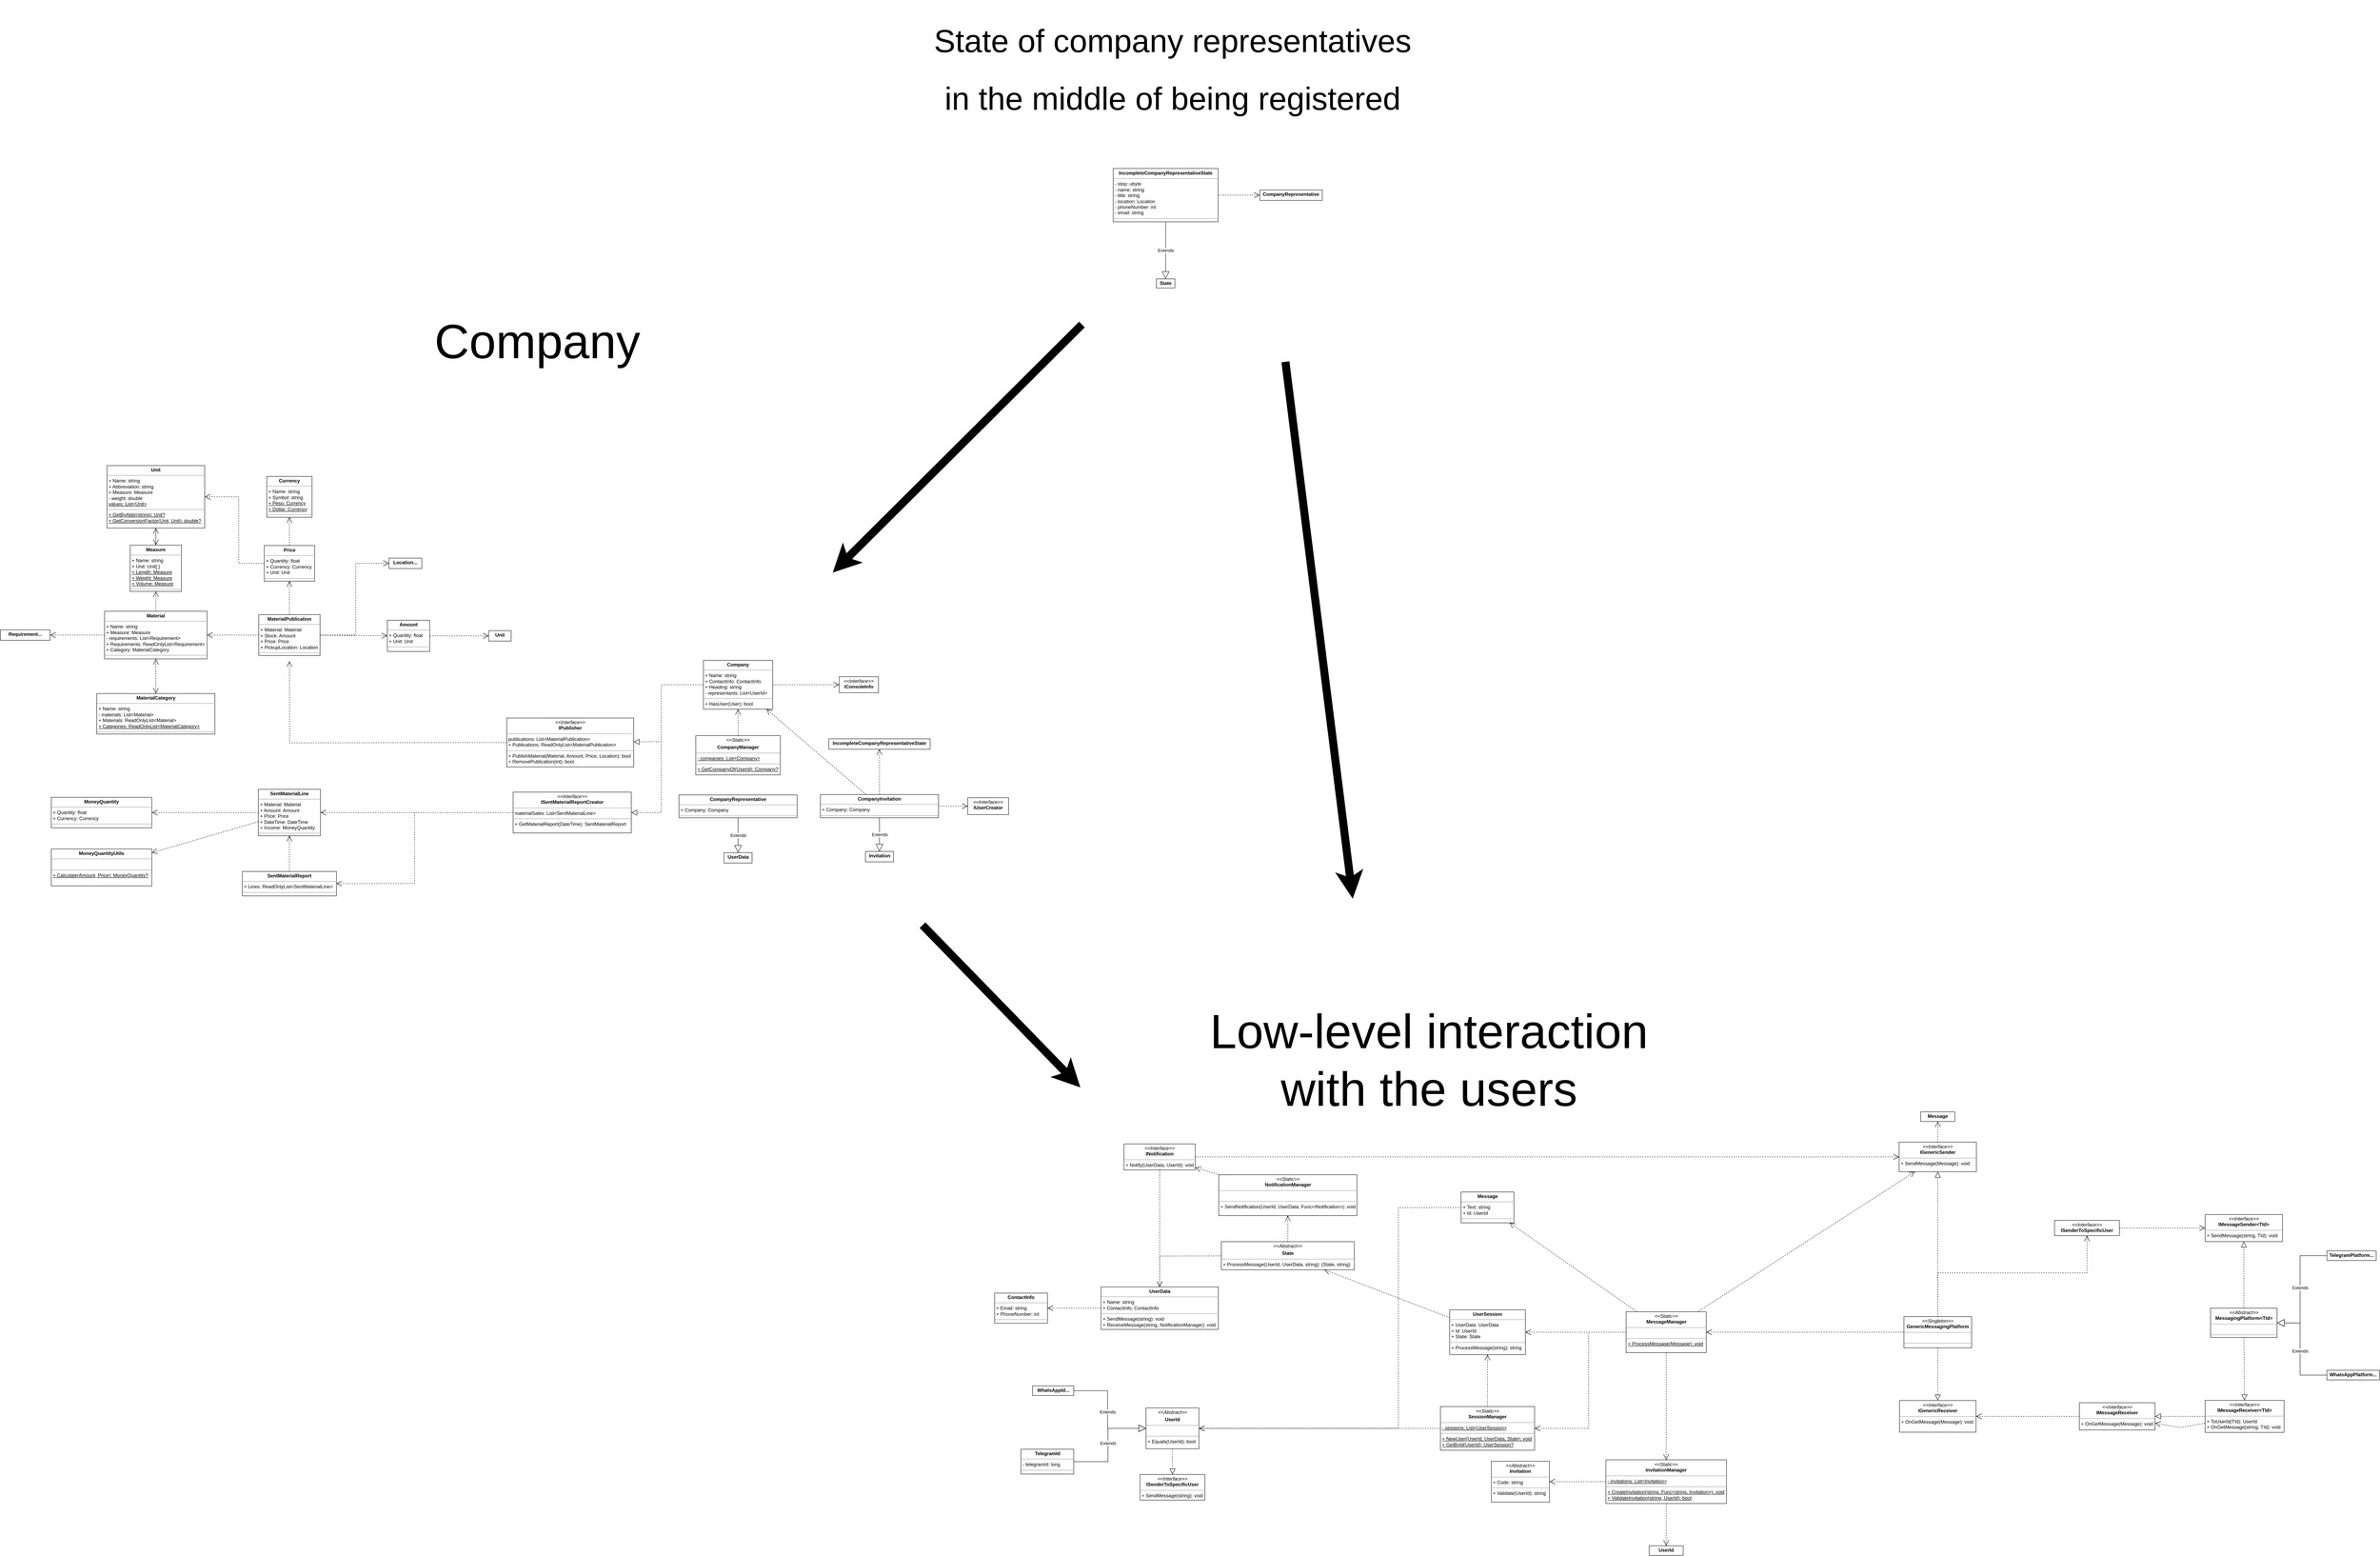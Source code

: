 <mxfile>
    <diagram id="C5RBs43oDa-KdzZeNtuy" name="Page-1">
        <mxGraphModel dx="3922" dy="3375" grid="0" gridSize="10" guides="1" tooltips="1" connect="1" arrows="1" fold="1" page="0" pageScale="1" pageWidth="827" pageHeight="1169" math="0" shadow="0">
            <root>
                <mxCell id="WIyWlLk6GJQsqaUBKTNV-0"/>
                <mxCell id="WIyWlLk6GJQsqaUBKTNV-1" parent="WIyWlLk6GJQsqaUBKTNV-0"/>
                <mxCell id="Xsf8VFBO3j0tMAS3_5td-4" value="" style="endArrow=open;endSize=12;dashed=1;html=1;rounded=0;" parent="WIyWlLk6GJQsqaUBKTNV-1" source="560" target="35" edge="1">
                    <mxGeometry x="0.004" y="105" width="160" relative="1" as="geometry">
                        <mxPoint x="727" y="520.877" as="sourcePoint"/>
                        <mxPoint x="528" y="559" as="targetPoint"/>
                        <mxPoint as="offset"/>
                    </mxGeometry>
                </mxCell>
                <mxCell id="Xsf8VFBO3j0tMAS3_5td-5" value="" style="endArrow=open;endSize=12;dashed=1;html=1;rounded=0;" parent="WIyWlLk6GJQsqaUBKTNV-1" source="35" target="558" edge="1">
                    <mxGeometry x="0.004" y="105" width="160" relative="1" as="geometry">
                        <mxPoint x="328" y="309" as="sourcePoint"/>
                        <mxPoint x="328" y="220.0" as="targetPoint"/>
                        <mxPoint as="offset"/>
                    </mxGeometry>
                </mxCell>
                <mxCell id="Xsf8VFBO3j0tMAS3_5td-7" value="" style="endArrow=open;endSize=12;dashed=1;html=1;rounded=0;" parent="WIyWlLk6GJQsqaUBKTNV-1" source="558" target="33" edge="1">
                    <mxGeometry x="0.004" y="105" width="160" relative="1" as="geometry">
                        <mxPoint x="187.854" y="160.0" as="sourcePoint"/>
                        <mxPoint x="88.0" y="393" as="targetPoint"/>
                        <mxPoint as="offset"/>
                    </mxGeometry>
                </mxCell>
                <mxCell id="Xsf8VFBO3j0tMAS3_5td-29" value="" style="endArrow=open;endSize=12;dashed=1;html=1;rounded=0;" parent="WIyWlLk6GJQsqaUBKTNV-1" source="33" target="556" edge="1">
                    <mxGeometry x="0.004" y="105" width="160" relative="1" as="geometry">
                        <mxPoint x="8" y="423" as="sourcePoint"/>
                        <mxPoint x="8" y="430.0" as="targetPoint"/>
                        <mxPoint as="offset"/>
                    </mxGeometry>
                </mxCell>
                <mxCell id="Xsf8VFBO3j0tMAS3_5td-31" value="" style="endArrow=open;endSize=12;dashed=1;html=1;rounded=0;" parent="WIyWlLk6GJQsqaUBKTNV-1" source="35" target="556" edge="1">
                    <mxGeometry x="0.004" y="105" width="160" relative="1" as="geometry">
                        <mxPoint x="128" y="559" as="sourcePoint"/>
                        <mxPoint x="8" y="474" as="targetPoint"/>
                        <mxPoint as="offset"/>
                        <Array as="points">
                            <mxPoint x="8" y="369"/>
                        </Array>
                    </mxGeometry>
                </mxCell>
                <mxCell id="13" value="" style="endArrow=open;endSize=12;dashed=1;html=1;rounded=0;" parent="WIyWlLk6GJQsqaUBKTNV-1" source="563" target="561" edge="1">
                    <mxGeometry x="0.004" y="105" width="160" relative="1" as="geometry">
                        <mxPoint x="1173" y="559" as="sourcePoint"/>
                        <mxPoint x="946" y="799" as="targetPoint"/>
                        <mxPoint as="offset"/>
                        <Array as="points">
                            <mxPoint x="1079" y="559"/>
                            <mxPoint x="1079" y="799"/>
                        </Array>
                    </mxGeometry>
                </mxCell>
                <mxCell id="14" value="" style="endArrow=open;endSize=12;dashed=1;html=1;rounded=0;" parent="WIyWlLk6GJQsqaUBKTNV-1" source="563" target="560" edge="1">
                    <mxGeometry x="0.004" y="105" width="160" relative="1" as="geometry">
                        <mxPoint x="1173" y="559" as="sourcePoint"/>
                        <mxPoint x="926" y="559" as="targetPoint"/>
                        <mxPoint as="offset"/>
                    </mxGeometry>
                </mxCell>
                <mxCell id="30" value="" style="endArrow=block;dashed=1;endFill=0;endSize=12;html=1;" parent="WIyWlLk6GJQsqaUBKTNV-1" source="542" target="307" edge="1">
                    <mxGeometry width="160" relative="1" as="geometry">
                        <mxPoint x="2716.5" y="553" as="sourcePoint"/>
                        <mxPoint x="1943.5" y="729.5" as="targetPoint"/>
                    </mxGeometry>
                </mxCell>
                <mxCell id="31" value="" style="endArrow=block;dashed=1;endFill=0;endSize=12;html=1;" parent="WIyWlLk6GJQsqaUBKTNV-1" source="542" target="308" edge="1">
                    <mxGeometry width="160" relative="1" as="geometry">
                        <mxPoint x="2716.357" y="519" as="sourcePoint"/>
                        <mxPoint x="1751.351" y="301.0" as="targetPoint"/>
                    </mxGeometry>
                </mxCell>
                <mxCell id="33" value="&lt;p style=&quot;margin: 0px ; margin-top: 4px ; text-align: center&quot;&gt;&lt;i&gt;&amp;lt;&amp;lt;Interface&amp;gt;&amp;gt;&lt;/i&gt;&lt;br&gt;&lt;b&gt;INotification&lt;/b&gt;&lt;/p&gt;&lt;hr size=&quot;1&quot;&gt;&lt;p style=&quot;margin: 0px ; margin-left: 4px&quot;&gt;&lt;/p&gt;&lt;p style=&quot;margin: 0px ; margin-left: 4px&quot;&gt;+ Notify(UserData, UserId): void&lt;/p&gt;" style="verticalAlign=top;align=left;overflow=fill;fontSize=12;fontFamily=Helvetica;html=1;" parent="WIyWlLk6GJQsqaUBKTNV-1" vertex="1">
                    <mxGeometry x="-81" y="89" width="178" height="65" as="geometry"/>
                </mxCell>
                <mxCell id="35" value="&lt;p style=&quot;margin: 0px ; margin-top: 4px ; text-align: center&quot;&gt;&lt;i&gt;&amp;lt;&amp;lt;Abstract&amp;gt;&amp;gt;&lt;/i&gt;&lt;/p&gt;&lt;p style=&quot;margin: 0px ; margin-top: 4px ; text-align: center&quot;&gt;&lt;b&gt;State&lt;/b&gt;&lt;/p&gt;&lt;hr size=&quot;1&quot;&gt;&lt;p style=&quot;margin: 0px ; margin-left: 4px&quot;&gt;&lt;/p&gt;&lt;p style=&quot;margin: 0px ; margin-left: 4px&quot;&gt;+ ProcessMessage(UserId, UserData, string): (State, string)&lt;/p&gt;&lt;br&gt;&lt;p style=&quot;margin: 0px 0px 0px 4px&quot;&gt;&lt;/p&gt;&lt;p style=&quot;margin: 0px 0px 0px 4px&quot;&gt;&lt;/p&gt;&lt;p style=&quot;margin: 0px 0px 0px 4px&quot;&gt;&lt;/p&gt;&lt;p style=&quot;margin: 0px 0px 0px 4px&quot;&gt;&lt;/p&gt;&lt;p style=&quot;margin: 0px 0px 0px 4px&quot;&gt;&lt;/p&gt;&lt;p style=&quot;margin: 0px 0px 0px 4px&quot;&gt;&lt;/p&gt;" style="verticalAlign=top;align=left;overflow=fill;fontSize=12;fontFamily=Helvetica;html=1;" parent="WIyWlLk6GJQsqaUBKTNV-1" vertex="1">
                    <mxGeometry x="162" y="333" width="332" height="70" as="geometry"/>
                </mxCell>
                <mxCell id="59" value="Extends" style="endArrow=block;endSize=16;endFill=0;html=1;rounded=0;" parent="WIyWlLk6GJQsqaUBKTNV-1" source="552" target="557" edge="1">
                    <mxGeometry width="160" relative="1" as="geometry">
                        <mxPoint x="-198" y="705" as="sourcePoint"/>
                        <mxPoint x="-53" y="799" as="targetPoint"/>
                        <Array as="points">
                            <mxPoint x="-122" y="705"/>
                            <mxPoint x="-122" y="799"/>
                        </Array>
                    </mxGeometry>
                </mxCell>
                <mxCell id="67" value="Extends" style="endArrow=block;endSize=16;endFill=0;html=1;rounded=0;" parent="WIyWlLk6GJQsqaUBKTNV-1" source="555" target="557" edge="1">
                    <mxGeometry width="160" relative="1" as="geometry">
                        <mxPoint x="-203" y="882" as="sourcePoint"/>
                        <mxPoint x="-53" y="799" as="targetPoint"/>
                        <Array as="points">
                            <mxPoint x="-121" y="882"/>
                            <mxPoint x="-121" y="799"/>
                        </Array>
                    </mxGeometry>
                </mxCell>
                <mxCell id="79" value="" style="endArrow=open;endSize=12;dashed=1;html=1;rounded=0;" parent="WIyWlLk6GJQsqaUBKTNV-1" source="33" target="311" edge="1">
                    <mxGeometry x="0.004" y="105" width="160" relative="1" as="geometry">
                        <mxPoint x="18" y="309.5" as="sourcePoint"/>
                        <mxPoint x="946.5" y="267.0" as="targetPoint"/>
                        <mxPoint as="offset"/>
                    </mxGeometry>
                </mxCell>
                <mxCell id="102" value="" style="endArrow=open;endSize=12;dashed=1;html=1;rounded=0;" parent="WIyWlLk6GJQsqaUBKTNV-1" source="565" target="566" edge="1">
                    <mxGeometry x="0.004" y="105" width="160" relative="1" as="geometry">
                        <mxPoint x="1272.5" y="988" as="sourcePoint"/>
                        <mxPoint x="1272.5" y="1087" as="targetPoint"/>
                        <mxPoint as="offset"/>
                    </mxGeometry>
                </mxCell>
                <mxCell id="103" value="" style="endArrow=open;endSize=12;dashed=1;html=1;rounded=0;" parent="WIyWlLk6GJQsqaUBKTNV-1" source="565" target="562" edge="1">
                    <mxGeometry x="0.004" y="105" width="160" relative="1" as="geometry">
                        <mxPoint x="1079" y="932" as="sourcePoint"/>
                        <mxPoint x="1003" y="932" as="targetPoint"/>
                        <mxPoint as="offset"/>
                    </mxGeometry>
                </mxCell>
                <mxCell id="120" value="" style="endArrow=open;endSize=12;dashed=1;html=1;rounded=0;" parent="WIyWlLk6GJQsqaUBKTNV-1" source="523" target="396" edge="1">
                    <mxGeometry x="0.004" y="105" width="160" relative="1" as="geometry">
                        <mxPoint x="-886.0" y="-1057.0" as="sourcePoint"/>
                        <mxPoint x="-792" y="-1018" as="targetPoint"/>
                        <mxPoint as="offset"/>
                    </mxGeometry>
                </mxCell>
                <mxCell id="126" value="Extends" style="endArrow=block;endSize=16;endFill=0;html=1;" parent="WIyWlLk6GJQsqaUBKTNV-1" source="531" target="530" edge="1">
                    <mxGeometry width="160" relative="1" as="geometry">
                        <mxPoint x="-1044.5" y="-728" as="sourcePoint"/>
                        <mxPoint x="-1044.5" y="-645" as="targetPoint"/>
                    </mxGeometry>
                </mxCell>
                <mxCell id="148" value="" style="endArrow=open;endSize=12;dashed=1;html=1;rounded=0;" parent="WIyWlLk6GJQsqaUBKTNV-1" source="544" target="539" edge="1">
                    <mxGeometry x="0.004" y="105" width="160" relative="1" as="geometry">
                        <mxPoint x="-2250" y="-1181" as="sourcePoint"/>
                        <mxPoint x="-2394" y="-1179.624" as="targetPoint"/>
                        <mxPoint as="offset"/>
                    </mxGeometry>
                </mxCell>
                <mxCell id="154" value="" style="endArrow=open;endSize=12;dashed=1;html=1;rounded=0;" parent="WIyWlLk6GJQsqaUBKTNV-1" source="544" target="546" edge="1">
                    <mxGeometry x="0.004" y="105" width="160" relative="1" as="geometry">
                        <mxPoint x="-2079" y="-1180.444" as="sourcePoint"/>
                        <mxPoint x="-1942.5" y="-1181" as="targetPoint"/>
                        <mxPoint as="offset"/>
                    </mxGeometry>
                </mxCell>
                <mxCell id="159" value="" style="endArrow=open;endSize=12;dashed=1;html=1;rounded=0;" parent="WIyWlLk6GJQsqaUBKTNV-1" source="544" target="543" edge="1">
                    <mxGeometry x="0.004" y="105" width="160" relative="1" as="geometry">
                        <mxPoint x="-2164.5" y="-1246" as="sourcePoint"/>
                        <mxPoint x="-2164.5" y="-1308.0" as="targetPoint"/>
                        <mxPoint as="offset"/>
                    </mxGeometry>
                </mxCell>
                <mxCell id="164" value="" style="endArrow=open;endSize=12;dashed=1;html=1;rounded=0;startArrow=none;" parent="WIyWlLk6GJQsqaUBKTNV-1" source="544" target="547" edge="1">
                    <mxGeometry x="0.004" y="105" width="160" relative="1" as="geometry">
                        <mxPoint x="-2079" y="-1181" as="sourcePoint"/>
                        <mxPoint x="-1932" y="-1360" as="targetPoint"/>
                        <mxPoint as="offset"/>
                        <Array as="points">
                            <mxPoint x="-1999" y="-1181"/>
                            <mxPoint x="-1999" y="-1360"/>
                        </Array>
                    </mxGeometry>
                </mxCell>
                <mxCell id="170" value="" style="endArrow=open;endSize=12;dashed=1;html=1;rounded=0;" parent="WIyWlLk6GJQsqaUBKTNV-1" source="539" target="540" edge="1">
                    <mxGeometry x="0.004" y="105" width="160" relative="1" as="geometry">
                        <mxPoint x="-2498" y="-1244" as="sourcePoint"/>
                        <mxPoint x="-2498" y="-1308" as="targetPoint"/>
                        <mxPoint as="offset"/>
                    </mxGeometry>
                </mxCell>
                <mxCell id="177" value="" style="endArrow=open;endSize=12;dashed=1;html=1;rounded=0;" parent="WIyWlLk6GJQsqaUBKTNV-1" source="540" target="541" edge="1">
                    <mxGeometry x="0.004" y="105" width="160" relative="1" as="geometry">
                        <mxPoint x="-2498" y="-1412" as="sourcePoint"/>
                        <mxPoint x="-2498" y="-1468" as="targetPoint"/>
                        <mxPoint as="offset"/>
                    </mxGeometry>
                </mxCell>
                <mxCell id="178" value="" style="endArrow=open;endSize=12;dashed=1;html=1;rounded=0;" parent="WIyWlLk6GJQsqaUBKTNV-1" source="541" target="540" edge="1">
                    <mxGeometry x="0.004" y="105" width="160" relative="1" as="geometry">
                        <mxPoint x="-2498" y="-1468" as="sourcePoint"/>
                        <mxPoint x="-2498" y="-1412" as="targetPoint"/>
                        <mxPoint as="offset"/>
                    </mxGeometry>
                </mxCell>
                <mxCell id="184" value="" style="endArrow=open;endSize=12;dashed=1;html=1;rounded=0;" parent="WIyWlLk6GJQsqaUBKTNV-1" source="539" target="537" edge="1">
                    <mxGeometry x="0.004" y="105" width="160" relative="1" as="geometry">
                        <mxPoint x="-2602" y="-1179" as="sourcePoint"/>
                        <mxPoint x="-2768" y="-1179" as="targetPoint"/>
                        <mxPoint as="offset"/>
                    </mxGeometry>
                </mxCell>
                <mxCell id="192" value="" style="endArrow=open;endSize=12;dashed=1;html=1;rounded=0;" parent="WIyWlLk6GJQsqaUBKTNV-1" source="543" target="533" edge="1">
                    <mxGeometry x="0.004" y="105" width="160" relative="1" as="geometry">
                        <mxPoint x="-2164.5" y="-1412" as="sourcePoint"/>
                        <mxPoint x="-2164.5" y="-1468" as="targetPoint"/>
                        <mxPoint as="offset"/>
                    </mxGeometry>
                </mxCell>
                <mxCell id="193" value="" style="endArrow=open;endSize=12;dashed=1;html=1;rounded=0;" parent="WIyWlLk6GJQsqaUBKTNV-1" source="543" target="541" edge="1">
                    <mxGeometry x="0.004" y="105" width="160" relative="1" as="geometry">
                        <mxPoint x="-2250" y="-1360.0" as="sourcePoint"/>
                        <mxPoint x="-2405.5" y="-1533" as="targetPoint"/>
                        <mxPoint as="offset"/>
                        <Array as="points">
                            <mxPoint x="-2291" y="-1360"/>
                            <mxPoint x="-2291" y="-1526"/>
                        </Array>
                    </mxGeometry>
                </mxCell>
                <mxCell id="202" value="" style="endArrow=open;endSize=12;dashed=1;html=1;rounded=0;" parent="WIyWlLk6GJQsqaUBKTNV-1" source="532" edge="1">
                    <mxGeometry x="0.004" y="105" width="160" relative="1" as="geometry">
                        <mxPoint x="-1628" y="-912.385" as="sourcePoint"/>
                        <mxPoint x="-2164.379" y="-1116" as="targetPoint"/>
                        <mxPoint as="offset"/>
                        <Array as="points">
                            <mxPoint x="-2164" y="-912"/>
                        </Array>
                    </mxGeometry>
                </mxCell>
                <mxCell id="213" value="" style="endArrow=classic;html=1;jumpSize=6;strokeWidth=20;startArrow=none;startFill=0;" parent="WIyWlLk6GJQsqaUBKTNV-1" edge="1">
                    <mxGeometry width="50" height="50" relative="1" as="geometry">
                        <mxPoint x="-584" y="-457" as="sourcePoint"/>
                        <mxPoint x="-190" y="-52" as="targetPoint"/>
                    </mxGeometry>
                </mxCell>
                <mxCell id="218" value="Low-level interaction with the users" style="text;html=1;strokeColor=none;fillColor=none;align=center;verticalAlign=middle;whiteSpace=wrap;rounded=0;shadow=0;sketch=0;strokeWidth=1;fontSize=120;" parent="WIyWlLk6GJQsqaUBKTNV-1" vertex="1">
                    <mxGeometry x="75" y="-280" width="1211" height="317" as="geometry"/>
                </mxCell>
                <mxCell id="219" value="Company" style="text;html=1;strokeColor=none;fillColor=none;align=center;verticalAlign=middle;whiteSpace=wrap;rounded=0;shadow=0;sketch=0;strokeWidth=1;fontSize=120;" parent="WIyWlLk6GJQsqaUBKTNV-1" vertex="1">
                    <mxGeometry x="-1844" y="-2013" width="597" height="195" as="geometry"/>
                </mxCell>
                <mxCell id="224" value="" style="endArrow=open;endSize=12;dashed=1;html=1;rounded=0;" parent="WIyWlLk6GJQsqaUBKTNV-1" source="563" target="565" edge="1">
                    <mxGeometry x="0.004" y="105" width="160" relative="1" as="geometry">
                        <mxPoint x="1272.5" y="589" as="sourcePoint"/>
                        <mxPoint x="1272.5" y="876" as="targetPoint"/>
                        <mxPoint as="offset"/>
                    </mxGeometry>
                </mxCell>
                <mxCell id="250" value="" style="endArrow=open;endSize=12;dashed=1;html=1;rounded=0;" parent="WIyWlLk6GJQsqaUBKTNV-1" source="539" target="538" edge="1">
                    <mxGeometry x="0.004" y="105" width="160" relative="1" as="geometry">
                        <mxPoint x="-2498" y="-1114" as="sourcePoint"/>
                        <mxPoint x="-2498" y="-1038" as="targetPoint"/>
                        <mxPoint as="offset"/>
                    </mxGeometry>
                </mxCell>
                <mxCell id="257" value="" style="endArrow=block;dashed=1;endFill=0;endSize=12;html=1;fontSize=11;strokeWidth=1;rounded=0;" parent="WIyWlLk6GJQsqaUBKTNV-1" source="523" target="521" edge="1">
                    <mxGeometry width="160" relative="1" as="geometry">
                        <mxPoint x="-1203.0" y="-1057" as="sourcePoint"/>
                        <mxPoint x="-1309" y="-738" as="targetPoint"/>
                        <Array as="points">
                            <mxPoint x="-1236" y="-1057"/>
                            <mxPoint x="-1236" y="-738"/>
                        </Array>
                    </mxGeometry>
                </mxCell>
                <mxCell id="500" value="" style="endArrow=open;endSize=12;dashed=1;html=1;rounded=0;" parent="WIyWlLk6GJQsqaUBKTNV-1" source="559" target="557" edge="1">
                    <mxGeometry x="0.004" y="105" width="160" relative="1" as="geometry">
                        <mxPoint x="750" y="248" as="sourcePoint"/>
                        <mxPoint x="133" y="799" as="targetPoint"/>
                        <mxPoint as="offset"/>
                        <Array as="points">
                            <mxPoint x="604" y="248"/>
                            <mxPoint x="604" y="799"/>
                        </Array>
                    </mxGeometry>
                </mxCell>
                <mxCell id="291" value="" style="endArrow=open;endSize=12;dashed=1;html=1;rounded=0;" parent="WIyWlLk6GJQsqaUBKTNV-1" source="336" target="309" edge="1">
                    <mxGeometry x="0.004" y="105" width="160" relative="1" as="geometry">
                        <mxPoint x="1344" y="558" as="sourcePoint"/>
                        <mxPoint x="2020" y="692" as="targetPoint"/>
                        <mxPoint as="offset"/>
                    </mxGeometry>
                </mxCell>
                <mxCell id="302" value="Extends" style="endArrow=block;endSize=16;endFill=0;html=1;rounded=0;" parent="WIyWlLk6GJQsqaUBKTNV-1" source="569" target="542" edge="1">
                    <mxGeometry width="160" relative="1" as="geometry">
                        <mxPoint x="2914" y="368" as="sourcePoint"/>
                        <mxPoint x="2808" y="536" as="targetPoint"/>
                        <Array as="points">
                            <mxPoint x="2855" y="368"/>
                            <mxPoint x="2855" y="536"/>
                        </Array>
                    </mxGeometry>
                </mxCell>
                <mxCell id="306" value="Extends" style="endArrow=block;endSize=16;endFill=0;html=1;rounded=0;" parent="WIyWlLk6GJQsqaUBKTNV-1" source="536" target="542" edge="1">
                    <mxGeometry width="160" relative="1" as="geometry">
                        <mxPoint x="2909" y="666" as="sourcePoint"/>
                        <mxPoint x="2808" y="536" as="targetPoint"/>
                        <Array as="points">
                            <mxPoint x="2855" y="666"/>
                            <mxPoint x="2855" y="536"/>
                        </Array>
                    </mxGeometry>
                </mxCell>
                <mxCell id="307" value="&lt;p style=&quot;margin: 0px ; margin-top: 4px ; text-align: center&quot;&gt;&lt;i&gt;&amp;lt;&amp;lt;Interface&amp;gt;&amp;gt;&lt;/i&gt;&lt;br&gt;&lt;b&gt;IMessageReceiver&amp;lt;TId&amp;gt;&lt;/b&gt;&lt;/p&gt;&lt;hr size=&quot;1&quot;&gt;&lt;p style=&quot;margin: 0px ; margin-left: 4px&quot;&gt;&lt;/p&gt;&lt;p style=&quot;margin: 0px ; margin-left: 4px&quot;&gt;+ ToUserId(TId): UserId&lt;br&gt;&lt;/p&gt;&lt;p style=&quot;margin: 0px ; margin-left: 4px&quot;&gt;+ OnGetMessage(string, TId): void&lt;/p&gt;" style="verticalAlign=top;align=left;overflow=fill;fontSize=12;fontFamily=Helvetica;html=1;" parent="WIyWlLk6GJQsqaUBKTNV-1" vertex="1">
                    <mxGeometry x="2618" y="729" width="197" height="80" as="geometry"/>
                </mxCell>
                <mxCell id="308" value="&lt;p style=&quot;margin: 0px ; margin-top: 4px ; text-align: center&quot;&gt;&lt;i&gt;&amp;lt;&amp;lt;Interface&amp;gt;&amp;gt;&lt;/i&gt;&lt;br&gt;&lt;b&gt;IMessageSender&amp;lt;TId&amp;gt;&lt;/b&gt;&lt;/p&gt;&lt;hr size=&quot;1&quot;&gt;&lt;p style=&quot;margin: 0px ; margin-left: 4px&quot;&gt;&lt;span&gt;+ SendMessage(string, TId): void&lt;/span&gt;&lt;br&gt;&lt;/p&gt;" style="verticalAlign=top;align=left;overflow=fill;fontSize=12;fontFamily=Helvetica;html=1;" parent="WIyWlLk6GJQsqaUBKTNV-1" vertex="1">
                    <mxGeometry x="2618" y="265.25" width="193" height="67.5" as="geometry"/>
                </mxCell>
                <mxCell id="309" value="&lt;p style=&quot;margin: 0px ; margin-top: 4px ; text-align: center&quot;&gt;&lt;i&gt;&amp;lt;&amp;lt;Interface&amp;gt;&amp;gt;&lt;/i&gt;&lt;br&gt;&lt;b&gt;IGenericReceiver&lt;/b&gt;&lt;/p&gt;&lt;hr size=&quot;1&quot;&gt;&lt;p style=&quot;margin: 0px ; margin-left: 4px&quot;&gt;&lt;/p&gt;&lt;p style=&quot;margin: 0px ; margin-left: 4px&quot;&gt;&lt;span&gt;+ OnGetMessage(Message): void&lt;/span&gt;&lt;br&gt;&lt;/p&gt;" style="verticalAlign=top;align=left;overflow=fill;fontSize=12;fontFamily=Helvetica;html=1;" parent="WIyWlLk6GJQsqaUBKTNV-1" vertex="1">
                    <mxGeometry x="1855" y="729.5" width="191" height="79" as="geometry"/>
                </mxCell>
                <mxCell id="311" value="&lt;p style=&quot;margin: 0px ; margin-top: 4px ; text-align: center&quot;&gt;&lt;i&gt;&amp;lt;&amp;lt;Interface&amp;gt;&amp;gt;&lt;/i&gt;&lt;br&gt;&lt;b&gt;IGenericSender&lt;/b&gt;&lt;/p&gt;&lt;hr size=&quot;1&quot;&gt;&lt;p style=&quot;margin: 0px ; margin-left: 4px&quot;&gt;&lt;/p&gt;&lt;p style=&quot;margin: 0px ; margin-left: 4px&quot;&gt;&lt;span&gt;+ SendMessage(Message): void&lt;/span&gt;&lt;br&gt;&lt;/p&gt;" style="verticalAlign=top;align=left;overflow=fill;fontSize=12;fontFamily=Helvetica;html=1;" parent="WIyWlLk6GJQsqaUBKTNV-1" vertex="1">
                    <mxGeometry x="1854" y="84.5" width="193" height="74" as="geometry"/>
                </mxCell>
                <mxCell id="313" value="" style="endArrow=open;endSize=12;dashed=1;html=1;rounded=0;" parent="WIyWlLk6GJQsqaUBKTNV-1" source="568" target="378" edge="1">
                    <mxGeometry x="0.004" y="105" width="160" relative="1" as="geometry">
                        <mxPoint x="1950.557" y="542" as="sourcePoint"/>
                        <mxPoint x="2109" y="790.5" as="targetPoint"/>
                        <mxPoint as="offset"/>
                        <Array as="points">
                            <mxPoint x="1951" y="411"/>
                            <mxPoint x="2323" y="411"/>
                        </Array>
                    </mxGeometry>
                </mxCell>
                <mxCell id="334" value="" style="endArrow=open;endSize=12;dashed=1;html=1;rounded=0;" parent="WIyWlLk6GJQsqaUBKTNV-1" source="563" target="311" edge="1">
                    <mxGeometry x="0.004" y="105" width="160" relative="1" as="geometry">
                        <mxPoint x="1318.991" y="529" as="sourcePoint"/>
                        <mxPoint x="1031" y="569.0" as="targetPoint"/>
                        <mxPoint as="offset"/>
                    </mxGeometry>
                </mxCell>
                <mxCell id="336" value="&lt;p style=&quot;margin: 0px ; margin-top: 4px ; text-align: center&quot;&gt;&lt;i&gt;&amp;lt;&amp;lt;Interface&amp;gt;&amp;gt;&lt;/i&gt;&lt;br&gt;&lt;b&gt;IMessageReceiver&lt;/b&gt;&lt;/p&gt;&lt;hr size=&quot;1&quot;&gt;&lt;p style=&quot;margin: 0px ; margin-left: 4px&quot;&gt;&lt;/p&gt;&lt;p style=&quot;margin: 0px ; margin-left: 4px&quot;&gt;&lt;span&gt;+ OnGetMessage(Message): void&lt;/span&gt;&lt;br&gt;&lt;/p&gt;" style="verticalAlign=top;align=left;overflow=fill;fontSize=12;fontFamily=Helvetica;html=1;" parent="WIyWlLk6GJQsqaUBKTNV-1" vertex="1">
                    <mxGeometry x="2304" y="735" width="189" height="68" as="geometry"/>
                </mxCell>
                <mxCell id="344" value="" style="endArrow=block;dashed=1;endFill=0;endSize=12;html=1;" parent="WIyWlLk6GJQsqaUBKTNV-1" source="307" target="336" edge="1">
                    <mxGeometry width="160" relative="1" as="geometry">
                        <mxPoint x="2537" y="659" as="sourcePoint"/>
                        <mxPoint x="2636" y="659" as="targetPoint"/>
                    </mxGeometry>
                </mxCell>
                <mxCell id="350" value="" style="endArrow=open;endSize=12;dashed=1;html=1;rounded=0;" parent="WIyWlLk6GJQsqaUBKTNV-1" source="561" target="557" edge="1">
                    <mxGeometry x="0.004" y="105" width="160" relative="1" as="geometry">
                        <mxPoint x="707" y="799" as="sourcePoint"/>
                        <mxPoint x="133" y="799" as="targetPoint"/>
                        <mxPoint as="offset"/>
                    </mxGeometry>
                </mxCell>
                <mxCell id="352" value="" style="endArrow=open;endSize=12;dashed=1;html=1;rounded=0;" parent="WIyWlLk6GJQsqaUBKTNV-1" source="561" target="560" edge="1">
                    <mxGeometry x="0.004" y="105" width="160" relative="1" as="geometry">
                        <mxPoint x="826.5" y="743" as="sourcePoint"/>
                        <mxPoint x="826.5" y="628" as="targetPoint"/>
                        <mxPoint as="offset"/>
                    </mxGeometry>
                </mxCell>
                <mxCell id="361" value="" style="endArrow=open;endSize=12;dashed=1;html=1;rounded=0;" parent="WIyWlLk6GJQsqaUBKTNV-1" source="563" target="559" edge="1">
                    <mxGeometry x="0.004" y="105" width="160" relative="1" as="geometry">
                        <mxPoint x="1229.547" y="529" as="sourcePoint"/>
                        <mxPoint x="885.49" y="287.0" as="targetPoint"/>
                        <mxPoint as="offset"/>
                    </mxGeometry>
                </mxCell>
                <mxCell id="366" value="" style="endArrow=open;endSize=12;dashed=1;html=1;rounded=0;" parent="WIyWlLk6GJQsqaUBKTNV-1" source="311" target="567" edge="1">
                    <mxGeometry x="0.004" y="105" width="160" relative="1" as="geometry">
                        <mxPoint x="2434.54" y="331" as="sourcePoint"/>
                        <mxPoint x="1950.5" y="35" as="targetPoint"/>
                        <mxPoint as="offset"/>
                    </mxGeometry>
                </mxCell>
                <mxCell id="374" value="" style="endArrow=open;endSize=12;dashed=1;html=1;rounded=0;" parent="WIyWlLk6GJQsqaUBKTNV-1" source="378" target="308" edge="1">
                    <mxGeometry x="0.004" y="105" width="160" relative="1" as="geometry">
                        <mxPoint x="2573.177" y="203" as="sourcePoint"/>
                        <mxPoint x="2546.335" y="213" as="targetPoint"/>
                        <mxPoint as="offset"/>
                    </mxGeometry>
                </mxCell>
                <mxCell id="376" value="&lt;p style=&quot;margin: 0px ; margin-top: 4px ; text-align: center&quot;&gt;&lt;i&gt;&amp;lt;&amp;lt;Interface&amp;gt;&amp;gt;&lt;/i&gt;&lt;br&gt;&lt;b&gt;ISenderToSpecificUser&lt;/b&gt;&lt;/p&gt;&lt;hr size=&quot;1&quot;&gt;&lt;p style=&quot;margin: 0px ; margin-left: 4px&quot;&gt;&lt;span&gt;+ SendMessage(string): void&lt;/span&gt;&lt;br&gt;&lt;/p&gt;&lt;p style=&quot;margin: 0px ; margin-left: 4px&quot;&gt;&lt;br&gt;&lt;/p&gt;" style="verticalAlign=top;align=left;overflow=fill;fontSize=12;fontFamily=Helvetica;html=1;" parent="WIyWlLk6GJQsqaUBKTNV-1" vertex="1">
                    <mxGeometry x="-41" y="914" width="162" height="64" as="geometry"/>
                </mxCell>
                <mxCell id="377" value="" style="endArrow=block;dashed=1;endFill=0;endSize=12;html=1;" parent="WIyWlLk6GJQsqaUBKTNV-1" source="557" target="376" edge="1">
                    <mxGeometry width="160" relative="1" as="geometry">
                        <mxPoint x="40.0" y="829" as="sourcePoint"/>
                        <mxPoint x="-93" y="833" as="targetPoint"/>
                    </mxGeometry>
                </mxCell>
                <mxCell id="378" value="&lt;p style=&quot;margin: 0px ; margin-top: 4px ; text-align: center&quot;&gt;&lt;i&gt;&amp;lt;&amp;lt;Interface&amp;gt;&amp;gt;&lt;/i&gt;&lt;br&gt;&lt;b&gt;ISenderToSpecificUser&lt;/b&gt;&lt;/p&gt;" style="verticalAlign=top;align=left;overflow=fill;fontSize=12;fontFamily=Helvetica;html=1;" parent="WIyWlLk6GJQsqaUBKTNV-1" vertex="1">
                    <mxGeometry x="2242" y="280" width="162" height="38" as="geometry"/>
                </mxCell>
                <mxCell id="381" value="" style="endArrow=open;endSize=12;dashed=1;html=1;rounded=0;startArrow=none;" parent="WIyWlLk6GJQsqaUBKTNV-1" source="568" target="563" edge="1">
                    <mxGeometry width="160" relative="1" as="geometry">
                        <mxPoint x="1857" y="559" as="sourcePoint"/>
                        <mxPoint x="1372" y="559" as="targetPoint"/>
                    </mxGeometry>
                </mxCell>
                <mxCell id="386" value="" style="endArrow=block;dashed=1;endFill=0;endSize=12;html=1;" parent="WIyWlLk6GJQsqaUBKTNV-1" source="568" target="311" edge="1">
                    <mxGeometry width="160" relative="1" as="geometry">
                        <mxPoint x="1950.5" y="542" as="sourcePoint"/>
                        <mxPoint x="1851" y="413" as="targetPoint"/>
                    </mxGeometry>
                </mxCell>
                <mxCell id="387" value="" style="endArrow=block;dashed=1;endFill=0;endSize=12;html=1;" parent="WIyWlLk6GJQsqaUBKTNV-1" source="568" target="309" edge="1">
                    <mxGeometry width="160" relative="1" as="geometry">
                        <mxPoint x="1950.5" y="576" as="sourcePoint"/>
                        <mxPoint x="1960.5" y="346" as="targetPoint"/>
                    </mxGeometry>
                </mxCell>
                <mxCell id="394" value="" style="endArrow=open;endSize=12;dashed=1;html=1;rounded=0;startArrow=none;" parent="WIyWlLk6GJQsqaUBKTNV-1" source="556" target="551" edge="1">
                    <mxGeometry x="0.004" y="105" width="160" relative="1" as="geometry">
                        <mxPoint x="-141" y="498.998" as="sourcePoint"/>
                        <mxPoint x="-287.0" y="499" as="targetPoint"/>
                        <mxPoint as="offset"/>
                    </mxGeometry>
                </mxCell>
                <mxCell id="396" value="&lt;p style=&quot;margin: 0px ; margin-top: 4px ; text-align: center&quot;&gt;&lt;i&gt;&amp;lt;&amp;lt;Interface&amp;gt;&amp;gt;&lt;/i&gt;&lt;br&gt;&lt;b&gt;IConsoleInfo&lt;/b&gt;&lt;/p&gt;" style="verticalAlign=top;align=left;overflow=fill;fontSize=12;fontFamily=Helvetica;html=1;" parent="WIyWlLk6GJQsqaUBKTNV-1" vertex="1">
                    <mxGeometry x="-792" y="-1077" width="98" height="40" as="geometry"/>
                </mxCell>
                <mxCell id="401" value="" style="endArrow=open;endSize=12;dashed=1;html=1;rounded=0;" parent="WIyWlLk6GJQsqaUBKTNV-1" source="307" target="336" edge="1">
                    <mxGeometry x="0.004" y="105" width="160" relative="1" as="geometry">
                        <mxPoint x="2314" y="779" as="sourcePoint"/>
                        <mxPoint x="2109" y="779" as="targetPoint"/>
                        <mxPoint as="offset"/>
                        <Array as="points">
                            <mxPoint x="2555" y="797"/>
                        </Array>
                    </mxGeometry>
                </mxCell>
                <mxCell id="405" value="" style="endArrow=open;endSize=12;dashed=1;html=1;" parent="WIyWlLk6GJQsqaUBKTNV-1" source="526" target="523" edge="1">
                    <mxGeometry width="160" relative="1" as="geometry">
                        <mxPoint x="-721.79" y="-780" as="sourcePoint"/>
                        <mxPoint x="-968.774" y="-992.0" as="targetPoint"/>
                    </mxGeometry>
                </mxCell>
                <mxCell id="410" value="Extends" style="endArrow=block;endSize=16;endFill=0;html=1;" parent="WIyWlLk6GJQsqaUBKTNV-1" source="526" target="529" edge="1">
                    <mxGeometry width="160" relative="1" as="geometry">
                        <mxPoint x="-691.5" y="-728.0" as="sourcePoint"/>
                        <mxPoint x="-691.5" y="-645" as="targetPoint"/>
                    </mxGeometry>
                </mxCell>
                <mxCell id="415" value="&lt;p style=&quot;margin: 0px ; margin-top: 4px ; text-align: center&quot;&gt;&lt;i&gt;&amp;lt;&amp;lt;Interface&amp;gt;&amp;gt;&lt;/i&gt;&lt;br&gt;&lt;b&gt;IUserCreator&lt;/b&gt;&lt;/p&gt;" style="verticalAlign=top;align=left;overflow=fill;fontSize=12;fontFamily=Helvetica;html=1;" parent="WIyWlLk6GJQsqaUBKTNV-1" vertex="1">
                    <mxGeometry x="-471" y="-775" width="102" height="42" as="geometry"/>
                </mxCell>
                <mxCell id="416" value="" style="endArrow=open;endSize=12;dashed=1;html=1;" parent="WIyWlLk6GJQsqaUBKTNV-1" source="526" target="415" edge="1">
                    <mxGeometry width="160" relative="1" as="geometry">
                        <mxPoint x="-556" y="-754" as="sourcePoint"/>
                        <mxPoint x="-899" y="-744" as="targetPoint"/>
                    </mxGeometry>
                </mxCell>
                <mxCell id="422" value="" style="endArrow=open;endSize=12;dashed=1;html=1;rounded=0;" parent="WIyWlLk6GJQsqaUBKTNV-1" source="546" target="548" edge="1">
                    <mxGeometry x="0.004" y="105" width="160" relative="1" as="geometry">
                        <mxPoint x="-1771.5" y="-1181" as="sourcePoint"/>
                        <mxPoint x="-1679.0" y="-1180.713" as="targetPoint"/>
                        <mxPoint as="offset"/>
                    </mxGeometry>
                </mxCell>
                <mxCell id="423" value="&lt;font style=&quot;font-size: 80px&quot;&gt;State of company representatives in the middle of being registered&lt;/font&gt;" style="text;html=1;strokeColor=none;fillColor=none;align=center;verticalAlign=middle;whiteSpace=wrap;rounded=0;shadow=0;sketch=0;strokeWidth=1;fontSize=120;" parent="WIyWlLk6GJQsqaUBKTNV-1" vertex="1">
                    <mxGeometry x="-562.5" y="-2766" width="1205" height="317" as="geometry"/>
                </mxCell>
                <mxCell id="432" value="&lt;p style=&quot;margin: 0px ; margin-top: 4px ; text-align: center&quot;&gt;&lt;b&gt;State&lt;/b&gt;&lt;/p&gt;&lt;p style=&quot;margin: 0px ; margin-left: 4px&quot;&gt;&lt;/p&gt;&lt;p style=&quot;margin: 0px ; margin-left: 4px&quot;&gt;&lt;/p&gt;&lt;p style=&quot;margin: 0px 0px 0px 4px&quot;&gt;&lt;/p&gt;&lt;p style=&quot;margin: 0px 0px 0px 4px&quot;&gt;&lt;/p&gt;&lt;p style=&quot;margin: 0px 0px 0px 4px&quot;&gt;&lt;/p&gt;&lt;p style=&quot;margin: 0px 0px 0px 4px&quot;&gt;&lt;/p&gt;&lt;p style=&quot;margin: 0px 0px 0px 4px&quot;&gt;&lt;/p&gt;&lt;p style=&quot;margin: 0px 0px 0px 4px&quot;&gt;&lt;/p&gt;" style="verticalAlign=top;align=left;overflow=fill;fontSize=12;fontFamily=Helvetica;html=1;" parent="WIyWlLk6GJQsqaUBKTNV-1" vertex="1">
                    <mxGeometry y="-2070" width="46" height="23" as="geometry"/>
                </mxCell>
                <mxCell id="454" value="" style="endArrow=open;endSize=12;dashed=1;html=1;" parent="WIyWlLk6GJQsqaUBKTNV-1" source="526" target="525" edge="1">
                    <mxGeometry width="160" relative="1" as="geometry">
                        <mxPoint x="-691.5" y="-780" as="sourcePoint"/>
                        <mxPoint x="-685" y="-907" as="targetPoint"/>
                    </mxGeometry>
                </mxCell>
                <mxCell id="466" value="" style="endArrow=open;endSize=12;dashed=1;html=1;" parent="WIyWlLk6GJQsqaUBKTNV-1" source="549" target="550" edge="1">
                    <mxGeometry width="160" relative="1" as="geometry">
                        <mxPoint x="158" y="-2279" as="sourcePoint"/>
                        <mxPoint x="247" y="-2279" as="targetPoint"/>
                    </mxGeometry>
                </mxCell>
                <mxCell id="467" value="" style="endArrow=classic;html=1;jumpSize=6;strokeWidth=20;startArrow=none;startFill=0;" parent="WIyWlLk6GJQsqaUBKTNV-1" edge="1">
                    <mxGeometry width="50" height="50" relative="1" as="geometry">
                        <mxPoint x="-186" y="-1956" as="sourcePoint"/>
                        <mxPoint x="-808" y="-1337" as="targetPoint"/>
                    </mxGeometry>
                </mxCell>
                <mxCell id="468" value="" style="endArrow=classic;html=1;jumpSize=6;strokeWidth=20;startArrow=none;startFill=0;" parent="WIyWlLk6GJQsqaUBKTNV-1" edge="1">
                    <mxGeometry width="50" height="50" relative="1" as="geometry">
                        <mxPoint x="322" y="-1863" as="sourcePoint"/>
                        <mxPoint x="490" y="-523" as="targetPoint"/>
                    </mxGeometry>
                </mxCell>
                <mxCell id="478" value="" style="endArrow=open;endSize=12;dashed=1;html=1;" parent="WIyWlLk6GJQsqaUBKTNV-1" source="524" target="535" edge="1">
                    <mxGeometry width="160" relative="1" as="geometry">
                        <mxPoint x="-2250" y="-738" as="sourcePoint"/>
                        <mxPoint x="-2373" y="-738" as="targetPoint"/>
                    </mxGeometry>
                </mxCell>
                <mxCell id="480" value="" style="endArrow=open;endSize=12;dashed=1;html=1;" parent="WIyWlLk6GJQsqaUBKTNV-1" source="521" target="524" edge="1">
                    <mxGeometry width="160" relative="1" as="geometry">
                        <mxPoint x="-1628" y="-738" as="sourcePoint"/>
                        <mxPoint x="-2079" y="-738" as="targetPoint"/>
                        <Array as="points"/>
                    </mxGeometry>
                </mxCell>
                <mxCell id="482" value="" style="endArrow=block;dashed=1;endFill=0;endSize=12;html=1;fontSize=11;strokeWidth=1;rounded=0;" parent="WIyWlLk6GJQsqaUBKTNV-1" source="523" target="532" edge="1">
                    <mxGeometry width="160" relative="1" as="geometry">
                        <mxPoint x="-1203.0" y="-1057" as="sourcePoint"/>
                        <mxPoint x="-1309" y="-914.215" as="targetPoint"/>
                        <Array as="points">
                            <mxPoint x="-1236" y="-1057"/>
                            <mxPoint x="-1236" y="-915"/>
                        </Array>
                    </mxGeometry>
                </mxCell>
                <mxCell id="490" value="" style="endArrow=open;endSize=12;dashed=1;html=1;rounded=0;" parent="WIyWlLk6GJQsqaUBKTNV-1" source="521" target="534" edge="1">
                    <mxGeometry width="160" relative="1" as="geometry">
                        <mxPoint x="-1628" y="-738" as="sourcePoint"/>
                        <mxPoint x="-2047.5" y="-558" as="targetPoint"/>
                        <Array as="points">
                            <mxPoint x="-1852" y="-738"/>
                            <mxPoint x="-1852" y="-561"/>
                        </Array>
                    </mxGeometry>
                </mxCell>
                <mxCell id="491" value="" style="endArrow=open;endSize=12;dashed=1;html=1;" parent="WIyWlLk6GJQsqaUBKTNV-1" target="524" edge="1">
                    <mxGeometry width="160" relative="1" as="geometry">
                        <mxPoint x="-2164.5" y="-584" as="sourcePoint"/>
                        <mxPoint x="-2164.5" y="-660" as="targetPoint"/>
                        <Array as="points"/>
                    </mxGeometry>
                </mxCell>
                <mxCell id="519" value="&lt;p style=&quot;margin: 0px ; margin-top: 4px ; text-align: center&quot;&gt;&lt;i&gt;&amp;lt;&amp;lt;Static&amp;gt;&amp;gt;&lt;/i&gt;&lt;/p&gt;&lt;p style=&quot;margin: 0px ; margin-top: 4px ; text-align: center&quot;&gt;&lt;b&gt;CompanyManager&lt;/b&gt;&lt;/p&gt;&lt;hr size=&quot;1&quot;&gt;&lt;p style=&quot;margin: 0px ; margin-left: 4px&quot;&gt;&lt;u&gt;- companies: List&amp;lt;Company&amp;gt;&lt;/u&gt;&lt;/p&gt;&lt;hr size=&quot;1&quot;&gt;&lt;p style=&quot;margin: 0px ; margin-left: 4px&quot;&gt;&lt;u&gt;+ GetCompanyOf(UserId): Company?&lt;/u&gt;&lt;/p&gt;" style="verticalAlign=top;align=left;overflow=fill;fontSize=12;fontFamily=Helvetica;html=1;" parent="WIyWlLk6GJQsqaUBKTNV-1" vertex="1">
                    <mxGeometry x="-1150" y="-930" width="211" height="98" as="geometry"/>
                </mxCell>
                <mxCell id="520" value="" style="endArrow=open;endSize=12;dashed=1;html=1;rounded=0;" parent="WIyWlLk6GJQsqaUBKTNV-1" source="519" target="523" edge="1">
                    <mxGeometry x="0.004" y="105" width="160" relative="1" as="geometry">
                        <mxPoint x="-876" y="-1047" as="sourcePoint"/>
                        <mxPoint x="-1044.5" y="-992.0" as="targetPoint"/>
                        <mxPoint as="offset"/>
                    </mxGeometry>
                </mxCell>
                <mxCell id="521" value="&lt;p style=&quot;margin: 0px ; margin-top: 4px ; text-align: center&quot;&gt;&lt;i&gt;&amp;lt;&amp;lt;Interface&amp;gt;&amp;gt;&lt;/i&gt;&lt;br&gt;&lt;b&gt;ISentMaterialReportCreator&lt;/b&gt;&lt;/p&gt;&lt;hr size=&quot;1&quot;&gt;&lt;p style=&quot;margin: 0px ; margin-left: 4px&quot;&gt;materialSales: List&amp;lt;SentMaterialLine&amp;gt;&lt;br&gt;&lt;/p&gt;&lt;hr size=&quot;1&quot;&gt;&lt;p style=&quot;margin: 0px ; margin-left: 4px&quot;&gt;+ GetMaterialReport(DateTime): SentMaterialReport&lt;/p&gt;" style="verticalAlign=top;align=left;overflow=fill;fontSize=12;fontFamily=Helvetica;html=1;" parent="WIyWlLk6GJQsqaUBKTNV-1" vertex="1">
                    <mxGeometry x="-1606" y="-789" width="295" height="102" as="geometry"/>
                </mxCell>
                <mxCell id="523" value="&lt;p style=&quot;margin: 0px ; margin-top: 4px ; text-align: center&quot;&gt;&lt;b&gt;Company&lt;/b&gt;&lt;/p&gt;&lt;hr size=&quot;1&quot;&gt;&lt;p style=&quot;margin: 0px ; margin-left: 4px&quot;&gt;+ Name: string&lt;/p&gt;&lt;p style=&quot;margin: 0px ; margin-left: 4px&quot;&gt;+ ContactInfo: ContactInfo&lt;/p&gt;&lt;p style=&quot;margin: 0px ; margin-left: 4px&quot;&gt;+ Heading: string&lt;/p&gt;&lt;p style=&quot;margin: 0px ; margin-left: 4px&quot;&gt;- representants: List&amp;lt;UserId&amp;gt;&lt;br&gt;&lt;/p&gt;&lt;hr size=&quot;1&quot;&gt;&lt;p style=&quot;margin: 0px ; margin-left: 4px&quot;&gt;+ HasUser(User): bool&lt;/p&gt;" style="verticalAlign=top;align=left;overflow=fill;fontSize=12;fontFamily=Helvetica;html=1;" parent="WIyWlLk6GJQsqaUBKTNV-1" vertex="1">
                    <mxGeometry x="-1131" y="-1118" width="173" height="122" as="geometry"/>
                </mxCell>
                <mxCell id="524" value="&lt;p style=&quot;margin: 0px ; margin-top: 4px ; text-align: center&quot;&gt;&lt;b&gt;SentMaterialLine&lt;/b&gt;&lt;/p&gt;&lt;hr size=&quot;1&quot;&gt;&lt;p style=&quot;margin: 0px ; margin-left: 4px&quot;&gt;+ Material: Material&lt;br&gt;&lt;/p&gt;&lt;p style=&quot;margin: 0px ; margin-left: 4px&quot;&gt;+ Amount: Amount&lt;/p&gt;&lt;p style=&quot;margin: 0px ; margin-left: 4px&quot;&gt;+ Price: Price&lt;/p&gt;&lt;p style=&quot;margin: 0px ; margin-left: 4px&quot;&gt;+ DateTime: DateTime&lt;/p&gt;&lt;p style=&quot;margin: 0px ; margin-left: 4px&quot;&gt;+ Income: MoneyQuantity&lt;/p&gt;&lt;hr size=&quot;1&quot;&gt;&lt;p style=&quot;margin: 0px ; margin-left: 4px&quot;&gt;&lt;br&gt;&lt;/p&gt;" style="verticalAlign=top;align=left;overflow=fill;fontSize=12;fontFamily=Helvetica;html=1;" parent="WIyWlLk6GJQsqaUBKTNV-1" vertex="1">
                    <mxGeometry x="-2242" y="-796" width="155" height="116" as="geometry"/>
                </mxCell>
                <mxCell id="525" value="&lt;p style=&quot;margin: 0px ; margin-top: 4px ; text-align: center&quot;&gt;&lt;b&gt;IncompleteCompanyRepresentativeState&lt;/b&gt;&lt;/p&gt;" style="verticalAlign=top;align=left;overflow=fill;fontSize=12;fontFamily=Helvetica;html=1;" parent="WIyWlLk6GJQsqaUBKTNV-1" vertex="1">
                    <mxGeometry x="-818" y="-922" width="253" height="26" as="geometry"/>
                </mxCell>
                <mxCell id="526" value="&lt;p style=&quot;margin: 0px ; margin-top: 4px ; text-align: center&quot;&gt;&lt;b&gt;CompanyInvitation&lt;/b&gt;&lt;/p&gt;&lt;hr size=&quot;1&quot;&gt;&lt;p style=&quot;margin: 0px ; margin-left: 4px&quot;&gt;+ Company: Company&lt;br&gt;&lt;/p&gt;&lt;hr size=&quot;1&quot;&gt;&lt;p style=&quot;margin: 0px ; margin-left: 4px&quot;&gt;&lt;br&gt;&lt;/p&gt;" style="verticalAlign=top;align=left;overflow=fill;fontSize=12;fontFamily=Helvetica;html=1;" parent="WIyWlLk6GJQsqaUBKTNV-1" vertex="1">
                    <mxGeometry x="-839" y="-783" width="295" height="58" as="geometry"/>
                </mxCell>
                <mxCell id="529" value="&lt;p style=&quot;margin: 0px ; margin-top: 4px ; text-align: center&quot;&gt;&lt;b&gt;Invitation&lt;/b&gt;&lt;/p&gt;" style="verticalAlign=top;align=left;overflow=fill;fontSize=12;fontFamily=Helvetica;html=1;" parent="WIyWlLk6GJQsqaUBKTNV-1" vertex="1">
                    <mxGeometry x="-726.5" y="-641" width="70" height="26" as="geometry"/>
                </mxCell>
                <mxCell id="530" value="&lt;p style=&quot;margin: 0px ; margin-top: 4px ; text-align: center&quot;&gt;&lt;b&gt;UserData&lt;/b&gt;&lt;/p&gt;" style="verticalAlign=top;align=left;overflow=fill;fontSize=12;fontFamily=Helvetica;html=1;" parent="WIyWlLk6GJQsqaUBKTNV-1" vertex="1">
                    <mxGeometry x="-1079.5" y="-638" width="70" height="26" as="geometry"/>
                </mxCell>
                <mxCell id="531" value="&lt;p style=&quot;margin: 0px ; margin-top: 4px ; text-align: center&quot;&gt;&lt;b&gt;CompanyRepresentative&lt;/b&gt;&lt;/p&gt;&lt;hr size=&quot;1&quot;&gt;&lt;p style=&quot;margin: 0px ; margin-left: 4px&quot;&gt;+ Company: Company&lt;br&gt;&lt;/p&gt;&lt;hr size=&quot;1&quot;&gt;&lt;p style=&quot;margin: 0px ; margin-left: 4px&quot;&gt;&lt;br&gt;&lt;/p&gt;" style="verticalAlign=top;align=left;overflow=fill;fontSize=12;fontFamily=Helvetica;html=1;" parent="WIyWlLk6GJQsqaUBKTNV-1" vertex="1">
                    <mxGeometry x="-1192" y="-782" width="295" height="57" as="geometry"/>
                </mxCell>
                <mxCell id="532" value="&lt;p style=&quot;margin: 0px ; margin-top: 4px ; text-align: center&quot;&gt;&lt;i&gt;&amp;lt;&amp;lt;Interface&amp;gt;&amp;gt;&lt;/i&gt;&lt;br&gt;&lt;b&gt;IPublisher&lt;/b&gt;&lt;/p&gt;&lt;hr size=&quot;1&quot;&gt;&lt;p style=&quot;margin: 0px ; margin-left: 4px&quot;&gt;&lt;span&gt;publications: List&amp;lt;MaterialPublication&amp;gt;&lt;/span&gt;&lt;/p&gt;&lt;p style=&quot;margin: 0px ; margin-left: 4px&quot;&gt;&lt;span&gt;+ Publications: ReadOnlyList&amp;lt;MaterialPublication&amp;gt;&lt;/span&gt;&lt;br&gt;&lt;/p&gt;&lt;hr size=&quot;1&quot;&gt;&lt;p style=&quot;margin: 0px ; margin-left: 4px&quot;&gt;+ PublishMaterial(Material, Amount, Price, Location): bool&lt;/p&gt;&lt;p style=&quot;margin: 0px ; margin-left: 4px&quot;&gt;+ RemovePublication(int): bool&lt;/p&gt;" style="verticalAlign=top;align=left;overflow=fill;fontSize=12;fontFamily=Helvetica;html=1;" parent="WIyWlLk6GJQsqaUBKTNV-1" vertex="1">
                    <mxGeometry x="-1622" y="-974" width="317" height="122" as="geometry"/>
                </mxCell>
                <mxCell id="533" value="&lt;p style=&quot;margin: 0px ; margin-top: 4px ; text-align: center&quot;&gt;&lt;b&gt;Currency&lt;/b&gt;&lt;/p&gt;&lt;hr size=&quot;1&quot;&gt;&lt;p style=&quot;margin: 0px ; margin-left: 4px&quot;&gt;+ Name: string&lt;br&gt;&lt;/p&gt;&lt;p style=&quot;margin: 0px ; margin-left: 4px&quot;&gt;+ Symbol: string&lt;/p&gt;&lt;p style=&quot;margin: 0px ; margin-left: 4px&quot;&gt;&lt;u&gt;+ Peso: Currency&lt;/u&gt;&lt;/p&gt;&lt;p style=&quot;margin: 0px ; margin-left: 4px&quot;&gt;&lt;u&gt;+ Dollar: Currency&lt;/u&gt;&lt;/p&gt;&lt;hr size=&quot;1&quot;&gt;&lt;p style=&quot;margin: 0px ; margin-left: 4px&quot;&gt;&lt;br&gt;&lt;/p&gt;" style="verticalAlign=top;align=left;overflow=fill;fontSize=12;fontFamily=Helvetica;html=1;" parent="WIyWlLk6GJQsqaUBKTNV-1" vertex="1">
                    <mxGeometry x="-2221" y="-1577" width="113" height="102" as="geometry"/>
                </mxCell>
                <mxCell id="534" value="&lt;p style=&quot;margin: 0px ; margin-top: 4px ; text-align: center&quot;&gt;&lt;b&gt;SentMaterialReport&lt;/b&gt;&lt;/p&gt;&lt;hr size=&quot;1&quot;&gt;&lt;p style=&quot;margin: 0px ; margin-left: 4px&quot;&gt;+ Lines: ReadOnlyList&amp;lt;SentMaterialLine&amp;gt;&lt;/p&gt;&lt;hr size=&quot;1&quot;&gt;&lt;p style=&quot;margin: 0px ; margin-left: 4px&quot;&gt;&lt;br&gt;&lt;/p&gt;" style="verticalAlign=top;align=left;overflow=fill;fontSize=12;fontFamily=Helvetica;html=1;" parent="WIyWlLk6GJQsqaUBKTNV-1" vertex="1">
                    <mxGeometry x="-2282" y="-591" width="235" height="61" as="geometry"/>
                </mxCell>
                <mxCell id="535" value="&lt;p style=&quot;margin: 0px ; margin-top: 4px ; text-align: center&quot;&gt;&lt;b&gt;MoneyQuantity&lt;/b&gt;&lt;/p&gt;&lt;hr size=&quot;1&quot;&gt;&lt;p style=&quot;margin: 0px ; margin-left: 4px&quot;&gt;+ Quantity: float&lt;br&gt;&lt;/p&gt;&lt;p style=&quot;margin: 0px ; margin-left: 4px&quot;&gt;+ Currency: Currency&lt;br&gt;&lt;/p&gt;&lt;hr size=&quot;1&quot;&gt;&lt;p style=&quot;margin: 0px ; margin-left: 4px&quot;&gt;&lt;br&gt;&lt;/p&gt;" style="verticalAlign=top;align=left;overflow=fill;fontSize=12;fontFamily=Helvetica;html=1;" parent="WIyWlLk6GJQsqaUBKTNV-1" vertex="1">
                    <mxGeometry x="-2759" y="-776" width="251" height="76" as="geometry"/>
                </mxCell>
                <mxCell id="536" value="&lt;p style=&quot;margin: 0px ; margin-top: 4px ; text-align: center&quot;&gt;&lt;b&gt;WhatsAppPlatform...&lt;/b&gt;&lt;/p&gt;" style="verticalAlign=middle;align=center;overflow=fill;fontSize=12;fontFamily=Helvetica;html=1;labelPosition=center;verticalLabelPosition=middle;" parent="WIyWlLk6GJQsqaUBKTNV-1" vertex="1">
                    <mxGeometry x="2922" y="654" width="131" height="24" as="geometry"/>
                </mxCell>
                <mxCell id="537" value="&lt;p style=&quot;margin: 0px ; margin-top: 4px ; text-align: center&quot;&gt;&lt;b&gt;Requirement...&lt;/b&gt;&lt;/p&gt;" style="verticalAlign=top;align=left;overflow=fill;fontSize=12;fontFamily=Helvetica;html=1;" parent="WIyWlLk6GJQsqaUBKTNV-1" vertex="1">
                    <mxGeometry x="-2886" y="-1194" width="124" height="26" as="geometry"/>
                </mxCell>
                <mxCell id="538" value="&lt;p style=&quot;margin: 0px ; margin-top: 4px ; text-align: center&quot;&gt;&lt;b&gt;MaterialCategory&lt;/b&gt;&lt;/p&gt;&lt;hr size=&quot;1&quot;&gt;&lt;p style=&quot;margin: 0px ; margin-left: 4px&quot;&gt;+ Name: string&lt;br&gt;&lt;/p&gt;&lt;p style=&quot;margin: 0px ; margin-left: 4px&quot;&gt;- materials: List&amp;lt;Material&amp;gt;&lt;/p&gt;&lt;p style=&quot;margin: 0px ; margin-left: 4px&quot;&gt;+ Materials: ReadOnlyList&amp;lt;Material&amp;gt;&lt;/p&gt;&lt;p style=&quot;margin: 0px ; margin-left: 4px&quot;&gt;&lt;u&gt;+ Categories: ReadOnlyList&amp;lt;MaterialCategory&amp;gt;&lt;/u&gt;&lt;/p&gt;&lt;hr size=&quot;1&quot;&gt;&lt;p style=&quot;margin: 0px ; margin-left: 4px&quot;&gt;&lt;br&gt;&lt;/p&gt;" style="verticalAlign=top;align=left;overflow=fill;fontSize=12;fontFamily=Helvetica;html=1;" parent="WIyWlLk6GJQsqaUBKTNV-1" vertex="1">
                    <mxGeometry x="-2645.5" y="-1035" width="295" height="101" as="geometry"/>
                </mxCell>
                <mxCell id="539" value="&lt;p style=&quot;margin: 0px ; margin-top: 4px ; text-align: center&quot;&gt;&lt;b&gt;Material&lt;/b&gt;&lt;/p&gt;&lt;hr size=&quot;1&quot;&gt;&lt;p style=&quot;margin: 0px ; margin-left: 4px&quot;&gt;+ Name: string&lt;br&gt;&lt;/p&gt;&lt;p style=&quot;margin: 0px ; margin-left: 4px&quot;&gt;+ Measure: Measure&lt;/p&gt;&lt;p style=&quot;margin: 0px ; margin-left: 4px&quot;&gt;- requirements: List&amp;lt;Requirement&amp;gt;&lt;/p&gt;&lt;p style=&quot;margin: 0px ; margin-left: 4px&quot;&gt;+ Requirements: ReadOnlyList&amp;lt;Requirement&amp;gt;&lt;/p&gt;&lt;p style=&quot;margin: 0px ; margin-left: 4px&quot;&gt;+ Category: MaterialCategory&lt;/p&gt;&lt;hr size=&quot;1&quot;&gt;&lt;p style=&quot;margin: 0px ; margin-left: 4px&quot;&gt;&lt;br&gt;&lt;/p&gt;" style="verticalAlign=top;align=left;overflow=fill;fontSize=12;fontFamily=Helvetica;html=1;" parent="WIyWlLk6GJQsqaUBKTNV-1" vertex="1">
                    <mxGeometry x="-2626" y="-1240.5" width="256" height="119" as="geometry"/>
                </mxCell>
                <mxCell id="540" value="&lt;p style=&quot;margin: 0px ; margin-top: 4px ; text-align: center&quot;&gt;&lt;b&gt;Measure&lt;/b&gt;&lt;/p&gt;&lt;hr size=&quot;1&quot;&gt;&lt;p style=&quot;margin: 0px ; margin-left: 4px&quot;&gt;+ Name: string&lt;br&gt;&lt;/p&gt;&lt;p style=&quot;margin: 0px ; margin-left: 4px&quot;&gt;+ Unit: Unit[ ]&lt;/p&gt;&lt;p style=&quot;margin: 0px ; margin-left: 4px&quot;&gt;&lt;u&gt;+ Length: Measure&lt;/u&gt;&lt;/p&gt;&lt;p style=&quot;margin: 0px ; margin-left: 4px&quot;&gt;&lt;u&gt;+ Weight: Measure&lt;/u&gt;&lt;/p&gt;&lt;p style=&quot;margin: 0px ; margin-left: 4px&quot;&gt;&lt;u&gt;+ Volume: Measure&lt;/u&gt;&lt;/p&gt;&lt;hr size=&quot;1&quot;&gt;&lt;p style=&quot;margin: 0px ; margin-left: 4px&quot;&gt;&lt;br&gt;&lt;/p&gt;" style="verticalAlign=top;align=left;overflow=fill;fontSize=12;fontFamily=Helvetica;html=1;" parent="WIyWlLk6GJQsqaUBKTNV-1" vertex="1">
                    <mxGeometry x="-2562" y="-1405.5" width="128" height="115.5" as="geometry"/>
                </mxCell>
                <mxCell id="541" value="&lt;p style=&quot;margin: 0px ; margin-top: 4px ; text-align: center&quot;&gt;&lt;b&gt;Unit&lt;/b&gt;&lt;/p&gt;&lt;hr size=&quot;1&quot;&gt;&lt;p style=&quot;margin: 0px ; margin-left: 4px&quot;&gt;+ Name: string&lt;br&gt;&lt;/p&gt;&lt;p style=&quot;margin: 0px ; margin-left: 4px&quot;&gt;+ Abbreviation: string&lt;/p&gt;&lt;p style=&quot;margin: 0px ; margin-left: 4px&quot;&gt;&lt;span&gt;+ Measure: Measure&lt;/span&gt;&lt;br&gt;&lt;/p&gt;&lt;p style=&quot;margin: 0px 0px 0px 4px&quot;&gt;- weight: double&lt;/p&gt;&lt;p style=&quot;margin: 0px ; margin-left: 4px&quot;&gt;&lt;u&gt;values: List&amp;lt;Unit&amp;gt;&lt;/u&gt;&lt;br&gt;&lt;/p&gt;&lt;hr size=&quot;1&quot;&gt;&lt;p style=&quot;margin: 0px ; margin-left: 4px&quot;&gt;&lt;u&gt;+ GetByAbbr(string): Unit?&lt;/u&gt;&lt;/p&gt;&lt;p style=&quot;margin: 0px ; margin-left: 4px&quot;&gt;&lt;u&gt;+ GetConversionFactor(Unit, Unit): double?&lt;/u&gt;&lt;/p&gt;" style="verticalAlign=top;align=left;overflow=fill;fontSize=12;fontFamily=Helvetica;html=1;" parent="WIyWlLk6GJQsqaUBKTNV-1" vertex="1">
                    <mxGeometry x="-2620" y="-1604" width="244" height="156" as="geometry"/>
                </mxCell>
                <mxCell id="542" value="&lt;p style=&quot;margin: 0px ; margin-top: 4px ; text-align: center&quot;&gt;&lt;i&gt;&amp;lt;&amp;lt;Abstract&amp;gt;&amp;gt;&lt;/i&gt;&lt;br&gt;&lt;b&gt;MessagingPlatform&amp;lt;TId&amp;gt;&lt;/b&gt;&lt;/p&gt;&lt;hr size=&quot;1&quot;&gt;&lt;p style=&quot;margin: 0px ; margin-left: 4px&quot;&gt;&lt;br&gt;&lt;/p&gt;&lt;hr size=&quot;1&quot;&gt;&lt;p style=&quot;margin: 0px ; margin-left: 4px&quot;&gt;&lt;br&gt;&lt;/p&gt;" style="verticalAlign=top;align=left;overflow=fill;fontSize=12;fontFamily=Helvetica;html=1;" parent="WIyWlLk6GJQsqaUBKTNV-1" vertex="1">
                    <mxGeometry x="2631.5" y="499" width="166" height="73.01" as="geometry"/>
                </mxCell>
                <mxCell id="543" value="&lt;p style=&quot;margin: 0px ; margin-top: 4px ; text-align: center&quot;&gt;&lt;b&gt;Price&lt;/b&gt;&lt;/p&gt;&lt;hr size=&quot;1&quot;&gt;&lt;p style=&quot;margin: 0px ; margin-left: 4px&quot;&gt;+ Quantity: float&lt;br&gt;&lt;/p&gt;&lt;p style=&quot;margin: 0px ; margin-left: 4px&quot;&gt;+ Currency: Currency&lt;/p&gt;&lt;p style=&quot;margin: 0px ; margin-left: 4px&quot;&gt;+ Unit: Unit&lt;/p&gt;&lt;hr size=&quot;1&quot;&gt;&lt;p style=&quot;margin: 0px ; margin-left: 4px&quot;&gt;&lt;br&gt;&lt;/p&gt;" style="verticalAlign=top;align=left;overflow=fill;fontSize=12;fontFamily=Helvetica;html=1;" parent="WIyWlLk6GJQsqaUBKTNV-1" vertex="1">
                    <mxGeometry x="-2227.5" y="-1404.5" width="126" height="89" as="geometry"/>
                </mxCell>
                <mxCell id="544" value="&lt;p style=&quot;margin: 0px ; margin-top: 4px ; text-align: center&quot;&gt;&lt;b&gt;MaterialPublication&lt;/b&gt;&lt;/p&gt;&lt;hr size=&quot;1&quot;&gt;&lt;p style=&quot;margin: 0px ; margin-left: 4px&quot;&gt;+ Material: Material&lt;br&gt;&lt;/p&gt;&lt;p style=&quot;margin: 0px ; margin-left: 4px&quot;&gt;+ Stock: Amount&lt;/p&gt;&lt;p style=&quot;margin: 0px ; margin-left: 4px&quot;&gt;+ Price: Price&lt;/p&gt;&lt;p style=&quot;margin: 0px ; margin-left: 4px&quot;&gt;+ PickupLocation: Location&lt;/p&gt;&lt;hr size=&quot;1&quot;&gt;&lt;p style=&quot;margin: 0px ; margin-left: 4px&quot;&gt;&lt;br&gt;&lt;/p&gt;" style="verticalAlign=top;align=left;overflow=fill;fontSize=12;fontFamily=Helvetica;html=1;" parent="WIyWlLk6GJQsqaUBKTNV-1" vertex="1">
                    <mxGeometry x="-2241" y="-1232" width="153" height="102" as="geometry"/>
                </mxCell>
                <mxCell id="546" value="&lt;p style=&quot;margin: 0px ; margin-top: 4px ; text-align: center&quot;&gt;&lt;b&gt;Amount&lt;/b&gt;&lt;/p&gt;&lt;hr size=&quot;1&quot;&gt;&lt;p style=&quot;margin: 0px ; margin-left: 4px&quot;&gt;+ Quantity: float&lt;br&gt;&lt;/p&gt;&lt;p style=&quot;margin: 0px ; margin-left: 4px&quot;&gt;+ Unit: Unit&lt;/p&gt;&lt;hr size=&quot;1&quot;&gt;&lt;p style=&quot;margin: 0px ; margin-left: 4px&quot;&gt;&lt;br&gt;&lt;/p&gt;" style="verticalAlign=top;align=left;overflow=fill;fontSize=12;fontFamily=Helvetica;html=1;" parent="WIyWlLk6GJQsqaUBKTNV-1" vertex="1">
                    <mxGeometry x="-1920" y="-1218" width="106" height="78" as="geometry"/>
                </mxCell>
                <mxCell id="547" value="&lt;p style=&quot;margin: 0px ; margin-top: 4px ; text-align: center&quot;&gt;&lt;b&gt;Location...&lt;/b&gt;&lt;/p&gt;" style="verticalAlign=top;align=left;overflow=fill;fontSize=12;fontFamily=Helvetica;html=1;" parent="WIyWlLk6GJQsqaUBKTNV-1" vertex="1">
                    <mxGeometry x="-1916" y="-1373" width="82" height="26" as="geometry"/>
                </mxCell>
                <mxCell id="548" value="&lt;p style=&quot;margin: 0px ; margin-top: 4px ; text-align: center&quot;&gt;&lt;b&gt;Unit&lt;/b&gt;&lt;/p&gt;" style="verticalAlign=top;align=left;overflow=fill;fontSize=12;fontFamily=Helvetica;html=1;" parent="WIyWlLk6GJQsqaUBKTNV-1" vertex="1">
                    <mxGeometry x="-1667" y="-1192" width="56" height="26" as="geometry"/>
                </mxCell>
                <mxCell id="549" value="&lt;p style=&quot;margin: 0px ; margin-top: 4px ; text-align: center&quot;&gt;&lt;b&gt;IncompleteCompanyRepresentativeState&lt;/b&gt;&lt;/p&gt;&lt;hr size=&quot;1&quot;&gt;&lt;p style=&quot;margin: 0px ; margin-left: 4px&quot;&gt;- step: ubyte&lt;br&gt;&lt;/p&gt;&lt;p style=&quot;margin: 0px ; margin-left: 4px&quot;&gt;- name: string&lt;/p&gt;&lt;p style=&quot;margin: 0px ; margin-left: 4px&quot;&gt;- title: string&lt;/p&gt;&lt;p style=&quot;margin: 0px ; margin-left: 4px&quot;&gt;- location: Location&lt;/p&gt;&lt;p style=&quot;margin: 0px ; margin-left: 4px&quot;&gt;- phoneNumber: int&lt;/p&gt;&lt;p style=&quot;margin: 0px ; margin-left: 4px&quot;&gt;- email: string&lt;/p&gt;&lt;hr size=&quot;1&quot;&gt;&lt;p style=&quot;margin: 0px ; margin-left: 4px&quot;&gt;&lt;br&gt;&lt;/p&gt;" style="verticalAlign=top;align=left;overflow=fill;fontSize=12;fontFamily=Helvetica;html=1;" parent="WIyWlLk6GJQsqaUBKTNV-1" vertex="1">
                    <mxGeometry x="-108" y="-2345.5" width="262" height="133" as="geometry"/>
                </mxCell>
                <mxCell id="550" value="&lt;p style=&quot;margin: 0px ; margin-top: 4px ; text-align: center&quot;&gt;&lt;b&gt;CompanyRepresentative&lt;/b&gt;&lt;/p&gt;" style="verticalAlign=top;align=left;overflow=fill;fontSize=12;fontFamily=Helvetica;html=1;" parent="WIyWlLk6GJQsqaUBKTNV-1" vertex="1">
                    <mxGeometry x="258" y="-2292" width="156" height="26" as="geometry"/>
                </mxCell>
                <mxCell id="551" value="&lt;p style=&quot;margin: 0px ; margin-top: 4px ; text-align: center&quot;&gt;&lt;b&gt;ContactInfo&lt;/b&gt;&lt;/p&gt;&lt;hr size=&quot;1&quot;&gt;&lt;p style=&quot;margin: 0px ; margin-left: 4px&quot;&gt;+ Email: string&lt;br&gt;&lt;/p&gt;&lt;p style=&quot;margin: 0px ; margin-left: 4px&quot;&gt;+ PhoneNumber: int&lt;/p&gt;&lt;hr size=&quot;1&quot;&gt;&lt;p style=&quot;margin: 0px ; margin-left: 4px&quot;&gt;&lt;br&gt;&lt;/p&gt;" style="verticalAlign=top;align=left;overflow=fill;fontSize=12;fontFamily=Helvetica;html=1;" parent="WIyWlLk6GJQsqaUBKTNV-1" vertex="1">
                    <mxGeometry x="-404" y="461.37" width="132" height="75.25" as="geometry"/>
                </mxCell>
                <mxCell id="552" value="&lt;p style=&quot;margin: 0px ; margin-top: 4px ; text-align: center&quot;&gt;&lt;b&gt;WhatsAppId...&lt;/b&gt;&lt;/p&gt;" style="verticalAlign=middle;align=center;overflow=fill;fontSize=12;fontFamily=Helvetica;html=1;labelPosition=center;verticalLabelPosition=middle;" parent="WIyWlLk6GJQsqaUBKTNV-1" vertex="1">
                    <mxGeometry x="-309.5" y="693" width="103" height="24" as="geometry"/>
                </mxCell>
                <mxCell id="555" value="&lt;p style=&quot;margin: 0px ; margin-top: 4px ; text-align: center&quot;&gt;&lt;b&gt;TelegramId&lt;/b&gt;&lt;/p&gt;&lt;hr size=&quot;1&quot;&gt;&lt;p style=&quot;margin: 0px ; margin-left: 4px&quot;&gt;- telegramId: long&lt;br&gt;&lt;/p&gt;&lt;hr size=&quot;1&quot;&gt;&lt;p style=&quot;margin: 0px ; margin-left: 4px&quot;&gt;&lt;br&gt;&lt;/p&gt;" style="verticalAlign=top;align=left;overflow=fill;fontSize=12;fontFamily=Helvetica;html=1;" parent="WIyWlLk6GJQsqaUBKTNV-1" vertex="1">
                    <mxGeometry x="-338.5" y="851" width="132" height="62" as="geometry"/>
                </mxCell>
                <mxCell id="556" value="&lt;p style=&quot;margin: 0px ; margin-top: 4px ; text-align: center&quot;&gt;&lt;b&gt;UserData&lt;/b&gt;&lt;/p&gt;&lt;hr size=&quot;1&quot;&gt;&lt;p style=&quot;margin: 0px ; margin-left: 4px&quot;&gt;+ Name: string&lt;br&gt;&lt;/p&gt;&lt;p style=&quot;margin: 0px ; margin-left: 4px&quot;&gt;+ ContactInfo: ContactInfo&lt;/p&gt;&lt;hr size=&quot;1&quot;&gt;&lt;p style=&quot;margin: 0px ; margin-left: 4px&quot;&gt;+ SendMessage(string): void&lt;/p&gt;&lt;p style=&quot;margin: 0px ; margin-left: 4px&quot;&gt;+ ReceiveMessage(string, NotificationManager): void&lt;/p&gt;" style="verticalAlign=top;align=left;overflow=fill;fontSize=12;fontFamily=Helvetica;html=1;" parent="WIyWlLk6GJQsqaUBKTNV-1" vertex="1">
                    <mxGeometry x="-138.5" y="445.99" width="293" height="106" as="geometry"/>
                </mxCell>
                <mxCell id="557" value="&lt;p style=&quot;margin: 0px ; margin-top: 4px ; text-align: center&quot;&gt;&lt;i&gt;&amp;lt;&amp;lt;Abstract&amp;gt;&amp;gt;&lt;/i&gt;&lt;/p&gt;&lt;p style=&quot;margin: 0px ; margin-top: 4px ; text-align: center&quot;&gt;&lt;b&gt;UserId&lt;/b&gt;&lt;/p&gt;&lt;hr size=&quot;1&quot;&gt;&lt;p style=&quot;margin: 0px ; margin-left: 4px&quot;&gt;&lt;br&gt;&lt;/p&gt;&lt;hr size=&quot;1&quot;&gt;&lt;p style=&quot;margin: 0px ; margin-left: 4px&quot;&gt;+ Equals(UserId): bool&lt;/p&gt;" style="verticalAlign=top;align=left;overflow=fill;fontSize=12;fontFamily=Helvetica;html=1;" parent="WIyWlLk6GJQsqaUBKTNV-1" vertex="1">
                    <mxGeometry x="-26" y="748" width="132" height="102" as="geometry"/>
                </mxCell>
                <mxCell id="558" value="&lt;p style=&quot;margin: 0px ; margin-top: 4px ; text-align: center&quot;&gt;&lt;i&gt;&amp;lt;&amp;lt;Static&amp;gt;&amp;gt;&lt;/i&gt;&lt;br&gt;&lt;b&gt;NotificationManager&lt;/b&gt;&lt;/p&gt;&lt;hr size=&quot;1&quot;&gt;&lt;p style=&quot;margin: 0px ; margin-left: 4px&quot;&gt;&lt;br&gt;&lt;/p&gt;&lt;hr size=&quot;1&quot;&gt;&lt;p style=&quot;margin: 0px ; margin-left: 4px&quot;&gt;+ SendNotification(UserId, UserData, Func&amp;lt;INotification&amp;gt;): void&lt;/p&gt;" style="verticalAlign=top;align=left;overflow=fill;fontSize=12;fontFamily=Helvetica;html=1;" parent="WIyWlLk6GJQsqaUBKTNV-1" vertex="1">
                    <mxGeometry x="155.5" y="166" width="345" height="102" as="geometry"/>
                </mxCell>
                <mxCell id="559" value="&lt;p style=&quot;margin: 0px ; margin-top: 4px ; text-align: center&quot;&gt;&lt;b&gt;Message&lt;/b&gt;&lt;/p&gt;&lt;hr size=&quot;1&quot;&gt;&lt;p style=&quot;margin: 0px ; margin-left: 4px&quot;&gt;+ Text: string&lt;br&gt;&lt;/p&gt;&lt;p style=&quot;margin: 0px ; margin-left: 4px&quot;&gt;+ Id: UserId&lt;/p&gt;&lt;hr size=&quot;1&quot;&gt;&lt;p style=&quot;margin: 0px ; margin-left: 4px&quot;&gt;&lt;br&gt;&lt;/p&gt;" style="verticalAlign=top;align=left;overflow=fill;fontSize=12;fontFamily=Helvetica;html=1;" parent="WIyWlLk6GJQsqaUBKTNV-1" vertex="1">
                    <mxGeometry x="760.5" y="209" width="132" height="77" as="geometry"/>
                </mxCell>
                <mxCell id="560" value="&lt;p style=&quot;margin: 0px ; margin-top: 4px ; text-align: center&quot;&gt;&lt;b&gt;UserSession&lt;/b&gt;&lt;/p&gt;&lt;hr size=&quot;1&quot;&gt;&lt;p style=&quot;margin: 0px ; margin-left: 4px&quot;&gt;+ UserData: UserData&lt;/p&gt;&lt;p style=&quot;margin: 0px ; margin-left: 4px&quot;&gt;+ Id: UserId&lt;/p&gt;&lt;p style=&quot;margin: 0px ; margin-left: 4px&quot;&gt;+ State: State&lt;/p&gt;&lt;hr size=&quot;1&quot;&gt;&lt;p style=&quot;margin: 0px ; margin-left: 4px&quot;&gt;+ ProcessMessage(string): string&lt;/p&gt;" style="verticalAlign=top;align=left;overflow=fill;fontSize=12;fontFamily=Helvetica;html=1;" parent="WIyWlLk6GJQsqaUBKTNV-1" vertex="1">
                    <mxGeometry x="732" y="503" width="189" height="112" as="geometry"/>
                </mxCell>
                <mxCell id="561" value="&lt;p style=&quot;margin: 0px ; margin-top: 4px ; text-align: center&quot;&gt;&lt;i&gt;&amp;lt;&amp;lt;Static&amp;gt;&amp;gt;&lt;/i&gt;&lt;br&gt;&lt;b&gt;SessionManager&lt;/b&gt;&lt;/p&gt;&lt;hr size=&quot;1&quot;&gt;&lt;p style=&quot;margin: 0px ; margin-left: 4px&quot;&gt;&lt;u&gt;- sessions: List&amp;lt;UserSession&amp;gt;&lt;/u&gt;&lt;br&gt;&lt;/p&gt;&lt;hr size=&quot;1&quot;&gt;&lt;p style=&quot;margin: 0px ; margin-left: 4px&quot;&gt;&lt;u&gt;+ NewUser(UserId, UserData, State): void&lt;/u&gt;&lt;/p&gt;&lt;p style=&quot;margin: 0px ; margin-left: 4px&quot;&gt;&lt;u&gt;+ GetById(UserId): UserSession?&lt;/u&gt;&lt;/p&gt;" style="verticalAlign=top;align=left;overflow=fill;fontSize=12;fontFamily=Helvetica;html=1;" parent="WIyWlLk6GJQsqaUBKTNV-1" vertex="1">
                    <mxGeometry x="709" y="744.5" width="235" height="109" as="geometry"/>
                </mxCell>
                <mxCell id="562" value="&lt;p style=&quot;margin: 0px ; margin-top: 4px ; text-align: center&quot;&gt;&lt;i&gt;&amp;lt;&amp;lt;Abstract&amp;gt;&amp;gt;&lt;/i&gt;&lt;br&gt;&lt;b&gt;Invitation&lt;/b&gt;&lt;/p&gt;&lt;hr size=&quot;1&quot;&gt;&lt;p style=&quot;margin: 0px ; margin-left: 4px&quot;&gt;+ Code: string&lt;br&gt;&lt;/p&gt;&lt;hr size=&quot;1&quot;&gt;&lt;p style=&quot;margin: 0px ; margin-left: 4px&quot;&gt;+ Validate(UserId): string&lt;/p&gt;" style="verticalAlign=top;align=left;overflow=fill;fontSize=12;fontFamily=Helvetica;html=1;" parent="WIyWlLk6GJQsqaUBKTNV-1" vertex="1">
                    <mxGeometry x="836" y="881" width="145" height="102" as="geometry"/>
                </mxCell>
                <mxCell id="563" value="&lt;p style=&quot;margin: 0px ; margin-top: 4px ; text-align: center&quot;&gt;&lt;i&gt;&amp;lt;&amp;lt;Static&amp;gt;&amp;gt;&lt;/i&gt;&lt;br&gt;&lt;b&gt;MessageManager&lt;/b&gt;&lt;/p&gt;&lt;hr size=&quot;1&quot;&gt;&lt;p style=&quot;margin: 0px ; margin-left: 4px&quot;&gt;&lt;br&gt;&lt;/p&gt;&lt;hr size=&quot;1&quot;&gt;&lt;p style=&quot;margin: 0px ; margin-left: 4px&quot;&gt;&lt;u&gt;+ ProcessMessage(Message): void&lt;/u&gt;&lt;/p&gt;" style="verticalAlign=top;align=left;overflow=fill;fontSize=12;fontFamily=Helvetica;html=1;" parent="WIyWlLk6GJQsqaUBKTNV-1" vertex="1">
                    <mxGeometry x="1172.5" y="508" width="200" height="102" as="geometry"/>
                </mxCell>
                <mxCell id="564" value="Extends" style="endArrow=block;endSize=16;endFill=0;html=1;" parent="WIyWlLk6GJQsqaUBKTNV-1" source="549" target="432" edge="1">
                    <mxGeometry width="160" relative="1" as="geometry">
                        <mxPoint x="89" y="-2274" as="sourcePoint"/>
                        <mxPoint x="108" y="-2069" as="targetPoint"/>
                    </mxGeometry>
                </mxCell>
                <mxCell id="565" value="&lt;p style=&quot;margin: 0px ; margin-top: 4px ; text-align: center&quot;&gt;&lt;i&gt;&amp;lt;&amp;lt;Static&amp;gt;&amp;gt;&lt;/i&gt;&lt;br&gt;&lt;b&gt;InvitationManager&lt;/b&gt;&lt;/p&gt;&lt;hr size=&quot;1&quot;&gt;&lt;p style=&quot;margin: 0px ; margin-left: 4px&quot;&gt;&lt;u&gt;- invitations: List&amp;lt;Invitation&amp;gt;&lt;/u&gt;&lt;br&gt;&lt;/p&gt;&lt;hr size=&quot;1&quot;&gt;&lt;p style=&quot;margin: 0px ; margin-left: 4px&quot;&gt;&lt;u&gt;+ CreateInvitation(string, Func&amp;lt;string, Invitation&amp;gt;): void&lt;/u&gt;&lt;/p&gt;&lt;p style=&quot;margin: 0px ; margin-left: 4px&quot;&gt;&lt;u&gt;+ ValidateInvitation(string, UserId): bool&lt;/u&gt;&lt;/p&gt;" style="verticalAlign=top;align=left;overflow=fill;fontSize=12;fontFamily=Helvetica;html=1;" parent="WIyWlLk6GJQsqaUBKTNV-1" vertex="1">
                    <mxGeometry x="1122" y="877.5" width="301" height="109" as="geometry"/>
                </mxCell>
                <mxCell id="566" value="&lt;p style=&quot;margin: 0px ; margin-top: 4px ; text-align: center&quot;&gt;&lt;b&gt;UserId&lt;/b&gt;&lt;/p&gt;" style="verticalAlign=middle;align=center;overflow=fill;fontSize=12;fontFamily=Helvetica;html=1;labelPosition=center;verticalLabelPosition=middle;" parent="WIyWlLk6GJQsqaUBKTNV-1" vertex="1">
                    <mxGeometry x="1230" y="1092" width="85" height="24" as="geometry"/>
                </mxCell>
                <mxCell id="567" value="&lt;p style=&quot;margin: 0px ; margin-top: 4px ; text-align: center&quot;&gt;&lt;b&gt;Message&lt;/b&gt;&lt;/p&gt;" style="verticalAlign=middle;align=center;overflow=fill;fontSize=12;fontFamily=Helvetica;html=1;labelPosition=center;verticalLabelPosition=middle;" parent="WIyWlLk6GJQsqaUBKTNV-1" vertex="1">
                    <mxGeometry x="1908" y="9" width="85" height="24" as="geometry"/>
                </mxCell>
                <mxCell id="568" value="&lt;p style=&quot;margin: 0px ; margin-top: 4px ; text-align: center&quot;&gt;&lt;i&gt;&amp;lt;&amp;lt;Singleton&amp;gt;&amp;gt;&lt;/i&gt;&lt;br&gt;&lt;b&gt;GenericMessagingPlatform&lt;/b&gt;&lt;/p&gt;&lt;hr size=&quot;1&quot;&gt;&lt;p style=&quot;margin: 0px ; margin-left: 4px&quot;&gt;&lt;br&gt;&lt;/p&gt;&lt;hr size=&quot;1&quot;&gt;&lt;p style=&quot;margin: 0px ; margin-left: 4px&quot;&gt;&lt;br&gt;&lt;/p&gt;" style="verticalAlign=top;align=left;overflow=fill;fontSize=12;fontFamily=Helvetica;html=1;" parent="WIyWlLk6GJQsqaUBKTNV-1" vertex="1">
                    <mxGeometry x="1866" y="520" width="169" height="78" as="geometry"/>
                </mxCell>
                <mxCell id="569" value="&lt;p style=&quot;margin: 0px ; margin-top: 4px ; text-align: center&quot;&gt;&lt;b&gt;TelegramPlatform...&lt;/b&gt;&lt;/p&gt;" style="verticalAlign=middle;align=center;overflow=fill;fontSize=12;fontFamily=Helvetica;html=1;labelPosition=center;verticalLabelPosition=middle;" parent="WIyWlLk6GJQsqaUBKTNV-1" vertex="1">
                    <mxGeometry x="2922" y="356" width="123" height="24" as="geometry"/>
                </mxCell>
                <mxCell id="570" value="&lt;p style=&quot;margin: 0px ; margin-top: 4px ; text-align: center&quot;&gt;&lt;b&gt;MoneyQuantityUtils&lt;/b&gt;&lt;/p&gt;&lt;hr size=&quot;1&quot;&gt;&lt;p style=&quot;margin: 0px ; margin-left: 4px&quot;&gt;&lt;br&gt;&lt;/p&gt;&lt;hr size=&quot;1&quot;&gt;&lt;p style=&quot;margin: 0px ; margin-left: 4px&quot;&gt;&lt;u&gt;+ Calculate(Amount, Price): MoneyQuantity?&lt;/u&gt;&lt;/p&gt;" style="verticalAlign=top;align=left;overflow=fill;fontSize=12;fontFamily=Helvetica;html=1;" parent="WIyWlLk6GJQsqaUBKTNV-1" vertex="1">
                    <mxGeometry x="-2759" y="-647" width="251" height="92" as="geometry"/>
                </mxCell>
                <mxCell id="571" value="" style="endArrow=open;endSize=12;dashed=1;html=1;" parent="WIyWlLk6GJQsqaUBKTNV-1" source="524" target="570" edge="1">
                    <mxGeometry width="160" relative="1" as="geometry">
                        <mxPoint x="-2232" y="-728.0" as="sourcePoint"/>
                        <mxPoint x="-2498" y="-728.0" as="targetPoint"/>
                    </mxGeometry>
                </mxCell>
                <mxCell id="572" value="" style="endArrow=open;endSize=12;dashed=1;html=1;rounded=0;" edge="1" parent="WIyWlLk6GJQsqaUBKTNV-1" source="538" target="539">
                    <mxGeometry x="0.004" y="105" width="160" relative="1" as="geometry">
                        <mxPoint x="-2488" y="-1111.5" as="sourcePoint"/>
                        <mxPoint x="-2488" y="-1025" as="targetPoint"/>
                        <mxPoint as="offset"/>
                    </mxGeometry>
                </mxCell>
            </root>
        </mxGraphModel>
    </diagram>
</mxfile>